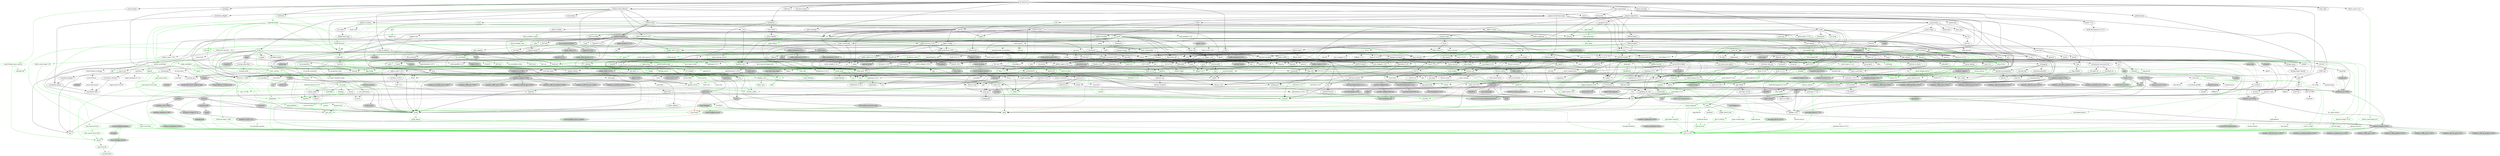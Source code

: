 digraph {
    0 [ label = "cat-gateway" shape = box]
    1 [ label = "anyhow" color = darkgreen]
    2 [ label = "base64 0.22.1" color = darkgreen]
    3 [ label = "bb8" ]
    4 [ label = "bb8-postgres" ]
    5 [ label = "bech32 0.11.0" ]
    6 [ label = "blake2b_simd" ]
    7 [ label = "build-info" ]
    8 [ label = "build-info-build" color = green3]
    9 [ label = "bytes" color = darkgreen]
    10 [ label = "c509-certificate" ]
    11 [ label = "cardano-blockchain-types" ]
    12 [ label = "cardano-chain-follower" ]
    13 [ label = "catalyst-signed-doc" ]
    14 [ label = "catalyst-types" ]
    15 [ label = "chrono" color = darkgreen]
    16 [ label = "clap" ]
    17 [ label = "const_format" ]
    18 [ label = "cpu-time" ]
    19 [ label = "crossbeam-skiplist" ]
    20 [ label = "darling" color = darkgreen]
    21 [ label = "dashmap 6.1.0" ]
    22 [ label = "derive_more 2.0.1" ]
    23 [ label = "dotenvy" ]
    24 [ label = "duration-string" ]
    25 [ label = "ed25519-dalek" ]
    26 [ label = "futures" ]
    27 [ label = "gethostname" ]
    28 [ label = "handlebars" ]
    29 [ label = "hex" ]
    30 [ label = "local-ip-address" ]
    31 [ label = "memory-stats" ]
    32 [ label = "mime" color = darkgreen]
    33 [ label = "minicbor 0.25.1" ]
    34 [ label = "minijinja" ]
    35 [ label = "moka" ]
    36 [ label = "num-bigint 0.4.6" color = darkgreen]
    37 [ label = "num-traits" color = darkgreen]
    38 [ label = "openssl" ]
    39 [ label = "orx-iterable" ]
    40 [ label = "pallas" ]
    41 [ label = "pallas-traverse 0.30.1" ]
    42 [ label = "panic-message" ]
    43 [ label = "poem" ]
    44 [ label = "poem-openapi" ]
    45 [ label = "poem-openapi-derive" color = green3]
    46 [ label = "prometheus" ]
    47 [ label = "rand 0.8.5" ]
    48 [ label = "rayon" ]
    49 [ label = "rbac-registration" ]
    50 [ label = "regex" color = darkgreen]
    51 [ label = "rust-embed" ]
    52 [ label = "scylla" ]
    53 [ label = "serde" color = darkgreen]
    54 [ label = "serde_json" color = darkgreen]
    55 [ label = "stats_alloc" ]
    56 [ label = "strum" ]
    57 [ label = "strum_macros" color = green3]
    58 [ label = "thiserror 1.0.69" color = darkgreen]
    59 [ label = "tokio" ]
    60 [ label = "tokio-postgres" ]
    61 [ label = "tracing" ]
    62 [ label = "tracing-subscriber" ]
    63 [ label = "ulid" ]
    64 [ label = "url" color = darkgreen]
    65 [ label = "uuid" ]
    66 [ label = "x509-cert" ]
    67 [ label = "async-trait" color = green3]
    68 [ label = "futures-util" ]
    69 [ label = "parking_lot" ]
    70 [ label = "arrayref" ]
    71 [ label = "arrayvec" ]
    72 [ label = "constant_time_eq" ]
    73 [ label = "bincode" color = darkgreen]
    74 [ label = "build-info-common" color = darkgreen]
    75 [ label = "build-info-proc" color = green3]
    76 [ label = "cargo_metadata" color = green3]
    77 [ label = "git2" color = green3, style = dashed]
    78 [ label = "glob" color = darkgreen]
    79 [ label = "pretty_assertions" color = green3]
    80 [ label = "rustc_version" color = green3]
    81 [ label = "zstd" color = darkgreen]
    82 [ label = "asn1-rs" ]
    83 [ label = "bimap" ]
    84 [ label = "oid" ]
    85 [ label = "oid-registry" ]
    86 [ label = "once_cell" color = darkgreen]
    87 [ label = "thiserror 2.0.12" color = darkgreen]
    88 [ label = "cbork-utils" ]
    89 [ label = "dirs" ]
    90 [ label = "ouroboros" ]
    91 [ label = "crossbeam-channel" ]
    92 [ label = "crossbeam-epoch" ]
    93 [ label = "hickory-resolver" ]
    94 [ label = "http 1.3.1" color = darkgreen]
    95 [ label = "humantime" ]
    96 [ label = "logcall" color = green3]
    97 [ label = "memx" ]
    98 [ label = "mithril-build-script" color = darkgreen]
    99 [ label = "mithril-client" ]
    100 [ label = "pallas-crypto 0.30.1" ]
    101 [ label = "pallas-hardano 0.30.1" ]
    102 [ label = "tar" ]
    103 [ label = "tracing-log" ]
    104 [ label = "ureq" ]
    105 [ label = "brotli 7.0.0" ]
    106 [ label = "coset" ]
    107 [ label = "ed25519-bip32" ]
    108 [ label = "jsonpath-rust" ]
    109 [ label = "jsonschema" ]
    110 [ label = "base64-url" ]
    111 [ label = "displaydoc" color = green3]
    112 [ label = "fluent-uri" ]
    113 [ label = "fmmap" ]
    114 [ label = "orx-concurrent-vec" ]
    115 [ label = "android-tzdata" color = darkgreen, style = "dashed,filled", fillcolor = lightgrey]
    116 [ label = "iana-time-zone" color = darkgreen, style = "dashed,filled", fillcolor = lightgrey]
    117 [ label = "js-sys" color = darkgreen, style = filled, fillcolor = lightgrey]
    118 [ label = "wasm-bindgen" color = darkgreen, style = filled, fillcolor = lightgrey]
    119 [ label = "windows-link" color = darkgreen, style = filled, fillcolor = lightgrey]
    120 [ label = "clap_builder" ]
    121 [ label = "clap_derive" color = green3, style = dashed]
    122 [ label = "const_format_proc_macros" color = green3]
    123 [ label = "libc" color = darkgreen]
    124 [ label = "winapi" style = filled, fillcolor = lightgrey]
    125 [ label = "crossbeam-utils" ]
    126 [ label = "darling_core" color = darkgreen]
    127 [ label = "darling_macro" color = green3]
    128 [ label = "cfg-if" color = darkgreen]
    129 [ label = "hashbrown 0.14.5" ]
    130 [ label = "lock_api" ]
    131 [ label = "parking_lot_core" ]
    132 [ label = "derive_more-impl 2.0.1" color = green3]
    133 [ label = "curve25519-dalek" ]
    134 [ label = "ed25519" ]
    135 [ label = "rand_core 0.6.4" color = darkgreen]
    136 [ label = "sha2" color = darkgreen]
    137 [ label = "subtle" color = darkgreen]
    138 [ label = "zeroize" ]
    139 [ label = "futures-channel" ]
    140 [ label = "futures-core" ]
    141 [ label = "futures-executor" style = dashed]
    142 [ label = "futures-io" ]
    143 [ label = "futures-sink" ]
    144 [ label = "futures-task" ]
    145 [ label = "rustix 0.38.44" style = filled, fillcolor = lightgrey]
    146 [ label = "windows-targets 0.52.6" color = darkgreen, style = filled, fillcolor = lightgrey]
    147 [ label = "derive_builder" ]
    148 [ label = "log" color = darkgreen]
    149 [ label = "num-order" ]
    150 [ label = "pest" color = darkgreen]
    151 [ label = "pest_derive" color = green3]
    152 [ label = "neli" style = filled, fillcolor = lightgrey]
    153 [ label = "windows-sys 0.59.0" color = darkgreen, style = filled, fillcolor = lightgrey]
    154 [ label = "windows-sys 0.52.0" style = filled, fillcolor = lightgrey]
    155 [ label = "half 2.6.0" ]
    156 [ label = "minicbor-derive 0.15.3" color = green3, style = dashed]
    157 [ label = "async-lock" style = dashed]
    158 [ label = "event-listener" style = dashed]
    159 [ label = "loom" style = filled, fillcolor = lightgrey]
    160 [ label = "portable-atomic" ]
    161 [ label = "smallvec" color = darkgreen]
    162 [ label = "tagptr" ]
    163 [ label = "num-integer" color = darkgreen]
    164 [ label = "autocfg" color = green3]
    165 [ label = "bitflags 2.9.0" color = darkgreen]
    166 [ label = "foreign-types" ]
    167 [ label = "openssl-macros" color = green3]
    168 [ label = "openssl-sys" ]
    169 [ label = "orx-self-or" ]
    170 [ label = "pallas-addresses 0.30.1" ]
    171 [ label = "pallas-codec 0.30.1" ]
    172 [ label = "pallas-configs" ]
    173 [ label = "pallas-network 0.30.1" ]
    174 [ label = "pallas-primitives 0.30.1" ]
    175 [ label = "pallas-txbuilder" ]
    176 [ label = "pallas-utxorpc" ]
    177 [ label = "itertools 0.13.0" ]
    178 [ label = "paste" color = green3]
    179 [ label = "async-compression" style = dashed]
    180 [ label = "cookie" style = dashed]
    181 [ label = "headers" ]
    182 [ label = "http-body-util" ]
    183 [ label = "hyper 1.6.0" ]
    184 [ label = "hyper-util" ]
    185 [ label = "mime_guess" style = dashed]
    186 [ label = "multer" style = dashed]
    187 [ label = "nix" style = filled, fillcolor = lightgrey]
    188 [ label = "opentelemetry 0.27.1" style = dashed]
    189 [ label = "opentelemetry-prometheus" style = dashed]
    190 [ label = "percent-encoding" color = darkgreen]
    191 [ label = "pin-project-lite" ]
    192 [ label = "poem-derive" color = green3]
    193 [ label = "quick-xml" ]
    194 [ label = "rfc7239" ]
    195 [ label = "serde_urlencoded" ]
    196 [ label = "serde_yaml" color = darkgreen]
    197 [ label = "sync_wrapper 1.0.2" ]
    198 [ label = "tempfile" color = darkgreen]
    199 [ label = "time" style = dashed]
    200 [ label = "tokio-stream" ]
    201 [ label = "tokio-util" ]
    202 [ label = "wildmatch" ]
    203 [ label = "derive_more 1.0.0" color = darkgreen]
    204 [ label = "indexmap 2.9.0" color = darkgreen]
    205 [ label = "proc-macro-crate" color = green3]
    206 [ label = "proc-macro2" color = darkgreen]
    207 [ label = "quote" color = darkgreen]
    208 [ label = "syn 2.0.101" color = darkgreen]
    209 [ label = "fnv" color = darkgreen]
    210 [ label = "lazy_static" ]
    211 [ label = "memchr" color = darkgreen]
    212 [ label = "protobuf" style = dashed]
    213 [ label = "rand_chacha 0.3.1" ]
    214 [ label = "either" color = darkgreen]
    215 [ label = "rayon-core" ]
    216 [ label = "der-parser" ]
    217 [ label = "aho-corasick" color = darkgreen, style = dashed]
    218 [ label = "regex-automata 0.4.9" color = darkgreen]
    219 [ label = "regex-syntax 0.8.5" color = darkgreen]
    220 [ label = "rust-embed-impl" color = green3]
    221 [ label = "rust-embed-utils" color = darkgreen]
    222 [ label = "walkdir" color = darkgreen]
    223 [ label = "arc-swap" ]
    224 [ label = "byteorder" ]
    225 [ label = "dashmap 5.5.3" ]
    226 [ label = "histogram" ]
    227 [ label = "lz4_flex" ]
    228 [ label = "rand_pcg" ]
    229 [ label = "scylla-cql" ]
    230 [ label = "scylla-macros" color = green3]
    231 [ label = "snap" ]
    232 [ label = "socket2" ]
    233 [ label = "tokio-openssl" style = dashed]
    234 [ label = "serde_derive" color = green3]
    235 [ label = "itoa" color = darkgreen]
    236 [ label = "ryu" color = darkgreen]
    237 [ label = "heck 0.5.0" color = green3]
    238 [ label = "rustversion" color = red]
    239 [ label = "thiserror-impl 1.0.69" color = green3]
    240 [ label = "backtrace" style = filled, fillcolor = lightgrey]
    241 [ label = "mio" style = dashed]
    242 [ label = "signal-hook-registry" style = "dashed,filled", fillcolor = lightgrey]
    243 [ label = "tokio-macros" color = green3, style = dashed]
    244 [ label = "fallible-iterator" ]
    245 [ label = "phf" ]
    246 [ label = "postgres-protocol" ]
    247 [ label = "postgres-types" ]
    248 [ label = "rand 0.9.1" ]
    249 [ label = "whoami" ]
    250 [ label = "tracing-attributes" color = green3, style = dashed]
    251 [ label = "tracing-core" ]
    252 [ label = "matchers" style = dashed]
    253 [ label = "nu-ansi-term" style = dashed]
    254 [ label = "sharded-slab" style = dashed]
    255 [ label = "thread_local" style = dashed]
    256 [ label = "tracing-serde" style = dashed]
    257 [ label = "web-time" style = filled, fillcolor = lightgrey]
    258 [ label = "form_urlencoded" color = darkgreen]
    259 [ label = "idna" color = darkgreen]
    260 [ label = "getrandom 0.3.2" color = darkgreen, style = dashed]
    261 [ label = "const-oid" ]
    262 [ label = "der" ]
    263 [ label = "spki" ]
    264 [ label = "tls_codec" style = dashed]
    265 [ label = "futures-macro" color = green3, style = dashed]
    266 [ label = "pin-utils" ]
    267 [ label = "slab" style = dashed]
    268 [ label = "semver" color = darkgreen]
    269 [ label = "proc-macro-error2" color = green3]
    270 [ label = "camino" color = green3]
    271 [ label = "cargo-platform" color = green3]
    272 [ label = "libgit2-sys" color = green3, style = dashed]
    273 [ label = "diff" color = green3]
    274 [ label = "yansi" color = green3]
    275 [ label = "zstd-safe" color = darkgreen]
    276 [ label = "asn1-rs-derive" color = green3]
    277 [ label = "asn1-rs-impl" color = green3]
    278 [ label = "nom" ]
    279 [ label = "rusticata-macros" ]
    280 [ label = "thiserror-impl 2.0.12" color = green3]
    281 [ label = "dirs-sys" ]
    282 [ label = "aliasable" ]
    283 [ label = "ouroboros_macro" color = green3]
    284 [ label = "static_assertions" ]
    285 [ label = "hickory-proto" ]
    286 [ label = "ipconfig" style = "dashed,filled", fillcolor = lightgrey]
    287 [ label = "lru-cache" ]
    288 [ label = "resolv-conf" style = dashed]
    289 [ label = "rustls 0.21.12" style = dashed]
    290 [ label = "tokio-rustls 0.24.1" style = dashed]
    291 [ label = "proc-macro-error" color = green3]
    292 [ label = "cpufeatures" color = darkgreen, style = filled, fillcolor = lightgrey]
    293 [ label = "async-recursion" color = green3]
    294 [ label = "flate2" style = dashed]
    295 [ label = "flume" style = dashed]
    296 [ label = "getrandom 0.2.16" color = darkgreen]
    297 [ label = "mithril-common" style = filled, fillcolor = lightgrey]
    298 [ label = "reqwest" ]
    299 [ label = "slog" ]
    300 [ label = "cryptoxide" ]
    301 [ label = "binary-layout" ]
    302 [ label = "tap" ]
    303 [ label = "filetime" ]
    304 [ label = "xattr" style = "dashed,filled", fillcolor = lightgrey]
    305 [ label = "rustls 0.23.27" style = dashed]
    306 [ label = "rustls-native-certs 0.7.3" style = dashed]
    307 [ label = "rustls-pki-types" style = dashed]
    308 [ label = "webpki-roots" style = dashed]
    309 [ label = "alloc-no-stdlib" ]
    310 [ label = "alloc-stdlib" style = dashed]
    311 [ label = "brotli-decompressor 4.0.3" ]
    312 [ label = "ciborium" ]
    313 [ label = "ciborium-io" ]
    314 [ label = "ahash" ]
    315 [ label = "bytecount" ]
    316 [ label = "email_address" ]
    317 [ label = "fancy-regex" ]
    318 [ label = "fraction" ]
    319 [ label = "num-cmp" ]
    320 [ label = "referencing" ]
    321 [ label = "uuid-simd" ]
    322 [ label = "borrow-or-share" ]
    323 [ label = "ref-cast" ]
    324 [ label = "enum_dispatch" color = green3]
    325 [ label = "fs4" style = dashed]
    326 [ label = "memmap2" ]
    327 [ label = "parse-display" ]
    328 [ label = "orx-concurrent-option" ]
    329 [ label = "orx-fixed-vec" ]
    330 [ label = "orx-pinned-concurrent-col" ]
    331 [ label = "orx-pinned-vec" ]
    332 [ label = "orx-pseudo-default" ]
    333 [ label = "orx-split-vec" ]
    334 [ label = "android_system_properties" color = darkgreen, style = "dashed,filled", fillcolor = lightgrey]
    335 [ label = "core-foundation-sys" color = darkgreen, style = "dashed,filled", fillcolor = lightgrey]
    336 [ label = "iana-time-zone-haiku" color = darkgreen, style = "dashed,filled", fillcolor = lightgrey]
    337 [ label = "windows-core 0.61.0" color = darkgreen, style = "dashed,filled", fillcolor = lightgrey]
    338 [ label = "wasm-bindgen-macro" color = green3, style = filled, fillcolor = lightgrey]
    339 [ label = "anstream" style = dashed]
    340 [ label = "anstyle" ]
    341 [ label = "clap_lex" ]
    342 [ label = "strsim" color = darkgreen, style = dashed]
    343 [ label = "unicode-xid" color = green3]
    344 [ label = "winapi-i686-pc-windows-gnu" style = filled, fillcolor = lightgrey]
    345 [ label = "winapi-x86_64-pc-windows-gnu" style = filled, fillcolor = lightgrey]
    346 [ label = "ident_case" color = darkgreen]
    347 [ label = "allocator-api2" style = dashed]
    348 [ label = "scopeguard" ]
    349 [ label = "redox_syscall" style = filled, fillcolor = lightgrey]
    350 [ label = "curve25519-dalek-derive" color = green3, style = filled, fillcolor = lightgrey]
    351 [ label = "digest 0.10.7" color = darkgreen]
    352 [ label = "fiat-crypto" style = filled, fillcolor = lightgrey]
    353 [ label = "pkcs8" style = dashed]
    354 [ label = "signature" ]
    355 [ label = "zeroize_derive" color = green3, style = dashed]
    356 [ label = "errno" color = darkgreen, style = filled, fillcolor = lightgrey]
    357 [ label = "linux-raw-sys 0.4.15" style = filled, fillcolor = lightgrey]
    358 [ label = "windows_aarch64_gnullvm 0.52.6" color = darkgreen, style = filled, fillcolor = lightgrey]
    359 [ label = "windows_aarch64_msvc 0.52.6" color = darkgreen, style = filled, fillcolor = lightgrey]
    360 [ label = "windows_i686_gnu 0.52.6" color = darkgreen, style = filled, fillcolor = lightgrey]
    361 [ label = "windows_i686_gnullvm 0.52.6" color = darkgreen, style = filled, fillcolor = lightgrey]
    362 [ label = "windows_i686_msvc 0.52.6" color = darkgreen, style = filled, fillcolor = lightgrey]
    363 [ label = "windows_x86_64_gnu 0.52.6" color = darkgreen, style = filled, fillcolor = lightgrey]
    364 [ label = "windows_x86_64_gnullvm 0.52.6" color = darkgreen, style = filled, fillcolor = lightgrey]
    365 [ label = "windows_x86_64_msvc 0.52.6" color = darkgreen, style = filled, fillcolor = lightgrey]
    366 [ label = "derive_builder_macro" color = green3]
    367 [ label = "num-modular" ]
    368 [ label = "ucd-trie" color = darkgreen]
    369 [ label = "pest_generator" color = green3]
    370 [ label = "neli-proc-macros" color = green3, style = filled, fillcolor = lightgrey]
    371 [ label = "crunchy" style = filled, fillcolor = lightgrey]
    372 [ label = "event-listener-strategy" style = dashed]
    373 [ label = "concurrent-queue" style = dashed]
    374 [ label = "parking" style = "dashed,filled", fillcolor = lightgrey]
    375 [ label = "generator" style = filled, fillcolor = lightgrey]
    376 [ label = "scoped-tls" style = filled, fillcolor = lightgrey]
    377 [ label = "foreign-types-shared" ]
    378 [ label = "cc" color = green3]
    379 [ label = "openssl-src" color = green3, style = dashed]
    380 [ label = "pkg-config" color = green3]
    381 [ label = "vcpkg" color = green3]
    382 [ label = "base58" ]
    383 [ label = "bech32 0.9.1" ]
    384 [ label = "crc" ]
    385 [ label = "minicbor 0.20.0" ]
    386 [ label = "num-rational" ]
    387 [ label = "serde_with 3.12.0" ]
    388 [ label = "criterion" ]
    389 [ label = "pallas-wallet" ]
    390 [ label = "pallas-applying" ]
    391 [ label = "prost-types 0.13.5" ]
    392 [ label = "utxorpc-spec" ]
    393 [ label = "brotli 8.0.1" style = dashed]
    394 [ label = "aes-gcm" style = dashed]
    395 [ label = "hkdf" style = dashed]
    396 [ label = "hmac" ]
    397 [ label = "version_check" color = green3]
    398 [ label = "base64 0.21.7" ]
    399 [ label = "headers-core" ]
    400 [ label = "httpdate" ]
    401 [ label = "sha1" ]
    402 [ label = "http-body 1.0.1" ]
    403 [ label = "h2 0.4.10" style = dashed]
    404 [ label = "httparse" style = dashed]
    405 [ label = "want" style = dashed]
    406 [ label = "tower-service" ]
    407 [ label = "unicase" color = darkgreen, style = dashed]
    408 [ label = "encoding_rs" style = dashed]
    409 [ label = "spin" style = dashed]
    410 [ label = "cfg_aliases" color = green3, style = filled, fillcolor = lightgrey]
    411 [ label = "opentelemetry 0.24.0" style = dashed]
    412 [ label = "opentelemetry_sdk" style = dashed]
    413 [ label = "uncased" ]
    414 [ label = "unsafe-libyaml" color = darkgreen]
    415 [ label = "fastrand" color = darkgreen]
    416 [ label = "rustix 1.0.7" color = darkgreen, style = filled, fillcolor = lightgrey]
    417 [ label = "deranged" style = dashed]
    418 [ label = "num-conv" color = darkgreen, style = dashed]
    419 [ label = "powerfmt" style = dashed]
    420 [ label = "time-core" color = darkgreen, style = dashed]
    421 [ label = "time-macros" color = green3, style = dashed]
    422 [ label = "derive_more-impl 1.0.0" color = green3]
    423 [ label = "equivalent" color = darkgreen]
    424 [ label = "hashbrown 0.15.3" color = darkgreen]
    425 [ label = "toml_edit" color = green3]
    426 [ label = "unicode-ident" color = darkgreen]
    427 [ label = "ppv-lite86" ]
    428 [ label = "crossbeam-deque" ]
    429 [ label = "same-file" color = darkgreen]
    430 [ label = "winapi-util" color = darkgreen, style = filled, fillcolor = lightgrey]
    431 [ label = "twox-hash" style = dashed]
    432 [ label = "bigdecimal" style = dashed]
    433 [ label = "num-bigint 0.3.3" style = dashed]
    434 [ label = "secrecy" style = dashed]
    435 [ label = "stable_deref_trait" color = darkgreen]
    436 [ label = "yoke" color = darkgreen]
    437 [ label = "addr2line" style = filled, fillcolor = lightgrey]
    438 [ label = "miniz_oxide" ]
    439 [ label = "object" style = filled, fillcolor = lightgrey]
    440 [ label = "rustc-demangle" style = filled, fillcolor = lightgrey]
    441 [ label = "wasi 0.11.0+wasi-snapshot-preview1" color = darkgreen, style = filled, fillcolor = lightgrey]
    442 [ label = "phf_shared" ]
    443 [ label = "md-5" ]
    444 [ label = "stringprep" ]
    445 [ label = "rand_chacha 0.9.0" style = dashed]
    446 [ label = "rand_core 0.9.3" ]
    447 [ label = "wasite" style = filled, fillcolor = lightgrey]
    448 [ label = "web-sys" style = filled, fillcolor = lightgrey]
    449 [ label = "valuable" style = "dashed,filled", fillcolor = lightgrey]
    450 [ label = "regex-automata 0.1.10" style = dashed]
    451 [ label = "overload" style = dashed]
    452 [ label = "idna_adapter" color = darkgreen]
    453 [ label = "utf8_iter" color = darkgreen]
    454 [ label = "r-efi" color = darkgreen, style = "dashed,filled", fillcolor = lightgrey]
    455 [ label = "wasi 0.14.2+wasi-0.2.4" color = darkgreen, style = "dashed,filled", fillcolor = lightgrey]
    456 [ label = "der_derive" color = green3, style = dashed]
    457 [ label = "flagset" style = dashed]
    458 [ label = "pem-rfc7468" style = dashed]
    459 [ label = "base64ct" style = dashed]
    460 [ label = "tls_codec_derive" color = green3, style = dashed]
    461 [ label = "proc-macro-error-attr2" color = green3]
    462 [ label = "libz-sys" color = green3, style = dashed]
    463 [ label = "zstd-sys" color = darkgreen]
    464 [ label = "synstructure" color = green3]
    465 [ label = "minimal-lexical" ]
    466 [ label = "option-ext" ]
    467 [ label = "redox_users" style = filled, fillcolor = lightgrey]
    468 [ label = "windows-sys 0.48.0" style = filled, fillcolor = lightgrey]
    469 [ label = "heck 0.4.1" color = green3]
    470 [ label = "proc-macro2-diagnostics" color = green3]
    471 [ label = "data-encoding" ]
    472 [ label = "enum-as-inner" color = green3]
    473 [ label = "ipnet" ]
    474 [ label = "rustls-pemfile 1.0.4" style = dashed]
    475 [ label = "tinyvec" ]
    476 [ label = "widestring" style = "dashed,filled", fillcolor = lightgrey]
    477 [ label = "winreg" style = "dashed,filled", fillcolor = lightgrey]
    478 [ label = "linked-hash-map" ]
    479 [ label = "ring" style = dashed]
    480 [ label = "rustls-webpki 0.101.7" style = dashed]
    481 [ label = "sct" style = dashed]
    482 [ label = "proc-macro-error-attr" color = green3]
    483 [ label = "syn 1.0.109" color = green3]
    484 [ label = "crc32fast" style = dashed]
    485 [ label = "nanorand" style = dashed]
    486 [ label = "blake2 0.10.6" style = filled, fillcolor = lightgrey]
    487 [ label = "ckb-merkle-mountain-range" style = filled, fillcolor = lightgrey]
    488 [ label = "fixed" style = filled, fillcolor = lightgrey]
    489 [ label = "kes-summed-ed25519" style = filled, fillcolor = lightgrey]
    490 [ label = "mithril-stm" style = filled, fillcolor = lightgrey]
    491 [ label = "pallas-addresses 0.31.0" style = "dashed,filled", fillcolor = lightgrey]
    492 [ label = "pallas-codec 0.31.0" style = "dashed,filled", fillcolor = lightgrey]
    493 [ label = "pallas-hardano 0.31.0" style = "dashed,filled", fillcolor = lightgrey]
    494 [ label = "pallas-network 0.31.0" style = "dashed,filled", fillcolor = lightgrey]
    495 [ label = "pallas-primitives 0.31.0" style = "dashed,filled", fillcolor = lightgrey]
    496 [ label = "pallas-traverse 0.31.0" style = "dashed,filled", fillcolor = lightgrey]
    497 [ label = "serde_bytes" style = filled, fillcolor = lightgrey]
    498 [ label = "typetag" style = filled, fillcolor = lightgrey]
    499 [ label = "hyper-rustls" style = "dashed,filled", fillcolor = lightgrey]
    500 [ label = "quinn" style = "dashed,filled", fillcolor = lightgrey]
    501 [ label = "rustls-native-certs 0.8.1" style = "dashed,filled", fillcolor = lightgrey]
    502 [ label = "rustls-pemfile 2.2.0" style = dashed]
    503 [ label = "system-configuration" style = "dashed,filled", fillcolor = lightgrey]
    504 [ label = "tokio-rustls 0.26.2" style = "dashed,filled", fillcolor = lightgrey]
    505 [ label = "tower 0.5.2" style = filled, fillcolor = lightgrey]
    506 [ label = "wasm-bindgen-futures" style = filled, fillcolor = lightgrey]
    507 [ label = "wasm-streams" style = "dashed,filled", fillcolor = lightgrey]
    508 [ label = "windows-registry" style = filled, fillcolor = lightgrey]
    509 [ label = "doc-comment" ]
    510 [ label = "libredox" style = filled, fillcolor = lightgrey]
    511 [ label = "rustls-webpki 0.103.2" style = dashed]
    512 [ label = "openssl-probe" style = "dashed,filled", fillcolor = lightgrey]
    513 [ label = "schannel" style = "dashed,filled", fillcolor = lightgrey]
    514 [ label = "security-framework 2.11.1" style = "dashed,filled", fillcolor = lightgrey]
    515 [ label = "ciborium-ll" ]
    516 [ label = "zerocopy 0.7.35" ]
    517 [ label = "bit-set" ]
    518 [ label = "num" ]
    519 [ label = "outref" ]
    520 [ label = "vsimd" ]
    521 [ label = "ref-cast-impl" color = green3]
    522 [ label = "parse-display-derive" color = green3]
    523 [ label = "windows-implement 0.60.0" color = green3, style = "dashed,filled", fillcolor = lightgrey]
    524 [ label = "windows-interface 0.59.1" color = green3, style = "dashed,filled", fillcolor = lightgrey]
    525 [ label = "windows-result 0.3.2" color = darkgreen, style = filled, fillcolor = lightgrey]
    526 [ label = "windows-strings 0.4.0" color = darkgreen, style = "dashed,filled", fillcolor = lightgrey]
    527 [ label = "wasm-bindgen-macro-support" color = green3, style = filled, fillcolor = lightgrey]
    528 [ label = "anstyle-parse" style = dashed]
    529 [ label = "anstyle-query" style = dashed]
    530 [ label = "anstyle-wincon" style = "dashed,filled", fillcolor = lightgrey]
    531 [ label = "colorchoice" style = dashed]
    532 [ label = "is_terminal_polyfill" style = dashed]
    533 [ label = "utf8parse" style = dashed]
    534 [ label = "block-buffer" color = darkgreen, style = dashed]
    535 [ label = "crypto-common" color = darkgreen]
    536 [ label = "derive_builder_core" color = green3]
    537 [ label = "pest_meta" color = green3]
    538 [ label = "windows" style = filled, fillcolor = lightgrey]
    539 [ label = "jobserver" color = green3, style = dashed]
    540 [ label = "shlex" color = green3]
    541 [ label = "crc-catalog" ]
    542 [ label = "half 1.8.3" style = dashed]
    543 [ label = "minicbor-derive 0.13.0" color = green3, style = dashed]
    544 [ label = "indexmap 1.9.3" style = dashed]
    545 [ label = "serde_with_macros 3.12.0" color = green3, style = dashed]
    546 [ label = "anes" ]
    547 [ label = "cast" ]
    548 [ label = "criterion-plot" ]
    549 [ label = "is-terminal" ]
    550 [ label = "itertools 0.10.5" ]
    551 [ label = "oorandom" ]
    552 [ label = "plotters" style = dashed]
    553 [ label = "tinytemplate" ]
    554 [ label = "bip39" ]
    555 [ label = "prost 0.13.5" ]
    556 [ label = "pbjson" ]
    557 [ label = "pbjson-types" ]
    558 [ label = "prost 0.12.6" color = darkgreen]
    559 [ label = "tonic" ]
    560 [ label = "brotli-decompressor 5.0.0" style = dashed]
    561 [ label = "aead" style = dashed]
    562 [ label = "aes" style = dashed]
    563 [ label = "cipher" style = dashed]
    564 [ label = "ctr" style = dashed]
    565 [ label = "ghash" style = dashed]
    566 [ label = "atomic-waker" style = dashed]
    567 [ label = "try-lock" style = dashed]
    568 [ label = "linux-raw-sys 0.9.4" color = darkgreen, style = filled, fillcolor = lightgrey]
    569 [ label = "toml_datetime" color = green3]
    570 [ label = "winnow" color = green3, style = dashed]
    571 [ label = "zerocopy 0.8.25" ]
    572 [ label = "libm" style = dashed]
    573 [ label = "yoke-derive" color = green3, style = dashed]
    574 [ label = "zerofrom" color = darkgreen]
    575 [ label = "gimli" style = filled, fillcolor = lightgrey]
    576 [ label = "adler2" ]
    577 [ label = "siphasher" ]
    578 [ label = "unicode-bidi" ]
    579 [ label = "unicode-normalization" ]
    580 [ label = "unicode-properties" ]
    581 [ label = "regex-syntax 0.6.29" style = dashed]
    582 [ label = "icu_normalizer" color = darkgreen]
    583 [ label = "icu_properties" color = darkgreen]
    584 [ label = "wit-bindgen-rt" color = darkgreen, style = "dashed,filled", fillcolor = lightgrey]
    585 [ label = "windows-targets 0.48.5" style = filled, fillcolor = lightgrey]
    586 [ label = "tinyvec_macros" style = dashed]
    587 [ label = "untrusted" style = dashed]
    588 [ label = "az" style = filled, fillcolor = lightgrey]
    589 [ label = "bytemuck" style = filled, fillcolor = lightgrey]
    590 [ label = "typenum" color = darkgreen]
    591 [ label = "blake2 0.9.2" style = filled, fillcolor = lightgrey]
    592 [ label = "rand_core 0.5.1" style = filled, fillcolor = lightgrey]
    593 [ label = "serde_with 2.3.3" style = "dashed,filled", fillcolor = lightgrey]
    594 [ label = "blst" style = filled, fillcolor = lightgrey]
    595 [ label = "pallas-crypto 0.31.0" style = "dashed,filled", fillcolor = lightgrey]
    596 [ label = "erased-serde" style = filled, fillcolor = lightgrey]
    597 [ label = "inventory" style = filled, fillcolor = lightgrey]
    598 [ label = "typetag-impl" color = green3, style = filled, fillcolor = lightgrey]
    599 [ label = "quinn-proto" style = "dashed,filled", fillcolor = lightgrey]
    600 [ label = "quinn-udp" style = "dashed,filled", fillcolor = lightgrey]
    601 [ label = "rustc-hash" style = "dashed,filled", fillcolor = lightgrey]
    602 [ label = "security-framework 3.2.0" style = "dashed,filled", fillcolor = lightgrey]
    603 [ label = "core-foundation 0.9.4" style = "dashed,filled", fillcolor = lightgrey]
    604 [ label = "system-configuration-sys" style = "dashed,filled", fillcolor = lightgrey]
    605 [ label = "tower-layer" ]
    606 [ label = "windows-strings 0.3.1" style = filled, fillcolor = lightgrey]
    607 [ label = "windows-targets 0.53.0" style = filled, fillcolor = lightgrey]
    608 [ label = "security-framework-sys" style = "dashed,filled", fillcolor = lightgrey]
    609 [ label = "zerocopy-derive 0.7.35" color = green3, style = filled, fillcolor = lightgrey]
    610 [ label = "bit-vec" ]
    611 [ label = "num-complex" ]
    612 [ label = "num-iter" ]
    613 [ label = "structmeta" color = green3]
    614 [ label = "wasm-bindgen-backend" color = green3, style = filled, fillcolor = lightgrey]
    615 [ label = "wasm-bindgen-shared" color = green3, style = filled, fillcolor = lightgrey]
    616 [ label = "generic-array" color = darkgreen]
    617 [ label = "windows-core 0.58.0" style = filled, fillcolor = lightgrey]
    618 [ label = "hashbrown 0.12.3" style = dashed]
    619 [ label = "hermit-abi 0.5.0" style = filled, fillcolor = lightgrey]
    620 [ label = "plotters-backend" style = dashed]
    621 [ label = "plotters-svg" style = dashed]
    622 [ label = "bitcoin_hashes" ]
    623 [ label = "prost-derive 0.13.5" color = green3, style = dashed]
    624 [ label = "pbjson-build" color = green3]
    625 [ label = "prost-build" color = green3]
    626 [ label = "prost-derive 0.12.6" color = green3, style = dashed]
    627 [ label = "async-stream" style = dashed]
    628 [ label = "axum" style = dashed]
    629 [ label = "h2 0.3.26" style = dashed]
    630 [ label = "http 0.2.12" ]
    631 [ label = "http-body 0.4.6" ]
    632 [ label = "hyper 0.14.32" style = dashed]
    633 [ label = "hyper-timeout" style = dashed]
    634 [ label = "pin-project" ]
    635 [ label = "tower 0.4.13" style = dashed]
    636 [ label = "inout" style = dashed]
    637 [ label = "opaque-debug" ]
    638 [ label = "polyval" style = dashed]
    639 [ label = "zerocopy-derive 0.8.25" color = green3, style = filled, fillcolor = lightgrey]
    640 [ label = "zerofrom-derive" color = green3, style = dashed]
    641 [ label = "icu_collections" color = darkgreen]
    642 [ label = "icu_normalizer_data" color = darkgreen, style = dashed]
    643 [ label = "icu_provider" color = darkgreen]
    644 [ label = "utf16_iter" color = darkgreen]
    645 [ label = "write16" color = darkgreen]
    646 [ label = "zerovec" color = darkgreen]
    647 [ label = "icu_locid_transform" color = darkgreen, style = dashed]
    648 [ label = "icu_properties_data" color = darkgreen, style = dashed]
    649 [ label = "tinystr" color = darkgreen]
    650 [ label = "windows_aarch64_gnullvm 0.48.5" style = filled, fillcolor = lightgrey]
    651 [ label = "windows_aarch64_msvc 0.48.5" style = filled, fillcolor = lightgrey]
    652 [ label = "windows_i686_gnu 0.48.5" style = filled, fillcolor = lightgrey]
    653 [ label = "windows_i686_msvc 0.48.5" style = filled, fillcolor = lightgrey]
    654 [ label = "windows_x86_64_gnu 0.48.5" style = filled, fillcolor = lightgrey]
    655 [ label = "windows_x86_64_gnullvm 0.48.5" style = filled, fillcolor = lightgrey]
    656 [ label = "windows_x86_64_msvc 0.48.5" style = filled, fillcolor = lightgrey]
    657 [ label = "crypto-mac" style = filled, fillcolor = lightgrey]
    658 [ label = "digest 0.9.0" style = filled, fillcolor = lightgrey]
    659 [ label = "base64 0.13.1" style = "dashed,filled", fillcolor = lightgrey]
    660 [ label = "serde_with_macros 2.3.3" color = green3, style = "dashed,filled", fillcolor = lightgrey]
    661 [ label = "threadpool" style = filled, fillcolor = lightgrey]
    662 [ label = "typeid" style = filled, fillcolor = lightgrey]
    663 [ label = "core-foundation 0.10.0" style = "dashed,filled", fillcolor = lightgrey]
    664 [ label = "windows_aarch64_gnullvm 0.53.0" style = filled, fillcolor = lightgrey]
    665 [ label = "windows_aarch64_msvc 0.53.0" style = filled, fillcolor = lightgrey]
    666 [ label = "windows_i686_gnu 0.53.0" style = filled, fillcolor = lightgrey]
    667 [ label = "windows_i686_gnullvm 0.53.0" style = filled, fillcolor = lightgrey]
    668 [ label = "windows_i686_msvc 0.53.0" style = filled, fillcolor = lightgrey]
    669 [ label = "windows_x86_64_gnu 0.53.0" style = filled, fillcolor = lightgrey]
    670 [ label = "windows_x86_64_gnullvm 0.53.0" style = filled, fillcolor = lightgrey]
    671 [ label = "windows_x86_64_msvc 0.53.0" style = filled, fillcolor = lightgrey]
    672 [ label = "structmeta-derive" color = green3]
    673 [ label = "bumpalo" color = green3, style = filled, fillcolor = lightgrey]
    674 [ label = "windows-implement 0.58.0" color = green3, style = filled, fillcolor = lightgrey]
    675 [ label = "windows-interface 0.58.0" color = green3, style = filled, fillcolor = lightgrey]
    676 [ label = "windows-result 0.2.0" style = filled, fillcolor = lightgrey]
    677 [ label = "windows-strings 0.1.0" style = filled, fillcolor = lightgrey]
    678 [ label = "bitcoin-internals" ]
    679 [ label = "hex-conservative" ]
    680 [ label = "itertools 0.14.0" color = green3, style = dashed]
    681 [ label = "itertools 0.11.0" color = green3]
    682 [ label = "prost-types 0.12.6" color = green3]
    683 [ label = "itertools 0.12.1" color = green3]
    684 [ label = "multimap" color = green3]
    685 [ label = "petgraph" color = green3]
    686 [ label = "prettyplease" color = green3, style = dashed]
    687 [ label = "async-stream-impl" color = green3, style = dashed]
    688 [ label = "axum-core" style = dashed]
    689 [ label = "bitflags 1.3.2" style = dashed]
    690 [ label = "matchit" style = dashed]
    691 [ label = "sync_wrapper 0.1.2" style = dashed]
    692 [ label = "tokio-io-timeout" style = dashed]
    693 [ label = "pin-project-internal" color = green3]
    694 [ label = "universal-hash" style = dashed]
    695 [ label = "icu_locid" color = darkgreen]
    696 [ label = "icu_provider_macros" color = green3, style = dashed]
    697 [ label = "writeable" color = darkgreen]
    698 [ label = "zerovec-derive" color = green3, style = dashed]
    699 [ label = "icu_locid_transform_data" color = darkgreen, style = dashed]
    700 [ label = "num_cpus" style = filled, fillcolor = lightgrey]
    701 [ label = "fixedbitset" color = green3]
    702 [ label = "litemap" color = darkgreen]
    703 [ label = "hermit-abi 0.3.9" style = filled, fillcolor = lightgrey]
    0 -> 4 [ ]
    0 -> 7 [ ]
    0 -> 8 [ color = green3]
    0 -> 12 [ ]
    0 -> 13 [ ]
    0 -> 17 [ ]
    0 -> 22 [ ]
    0 -> 23 [ ]
    0 -> 24 [ ]
    0 -> 27 [ ]
    0 -> 28 [ ]
    0 -> 30 [ ]
    0 -> 31 [ ]
    0 -> 34 [ ]
    0 -> 42 [ ]
    0 -> 44 [ ]
    0 -> 49 [ ]
    0 -> 52 [ ]
    0 -> 55 [ ]
    0 -> 63 [ ]
    3 -> 67 [ color = green3]
    3 -> 68 [ ]
    3 -> 59 [ ]
    4 -> 3 [ ]
    4 -> 60 [ ]
    6 -> 70 [ ]
    6 -> 71 [ ]
    6 -> 72 [ ]
    7 -> 75 [ color = green3]
    8 -> 1 [ color = green3]
    8 -> 2 [ color = green3]
    8 -> 73 [ color = green3]
    8 -> 74 [ color = green3]
    8 -> 76 [ color = green3]
    8 -> 77 [ color = green3, style = dotted]
    8 -> 78 [ color = green3]
    8 -> 79 [ color = green3]
    8 -> 80 [ color = green3]
    8 -> 81 [ color = green3]
    10 -> 1 [ ]
    10 -> 83 [ ]
    10 -> 25 [ ]
    10 -> 29 [ ]
    10 -> 33 [ ]
    10 -> 84 [ ]
    10 -> 85 [ ]
    10 -> 50 [ ]
    10 -> 56 [ ]
    10 -> 87 [ ]
    11 -> 14 [ ]
    11 -> 88 [ ]
    11 -> 21 [ ]
    11 -> 89 [ ]
    11 -> 90 [ ]
    11 -> 40 [ ]
    11 -> 56 [ ]
    12 -> 11 [ ]
    12 -> 18 [ ]
    12 -> 19 [ ]
    12 -> 93 [ ]
    12 -> 95 [ ]
    12 -> 96 [ color = green3]
    12 -> 97 [ ]
    12 -> 99 [ ]
    12 -> 35 [ ]
    12 -> 101 [ ]
    12 -> 104 [ ]
    13 -> 1 [ ]
    13 -> 105 [ ]
    13 -> 14 [ ]
    13 -> 16 [ ]
    13 -> 106 [ ]
    13 -> 107 [ ]
    13 -> 26 [ ]
    13 -> 108 [ ]
    13 -> 109 [ ]
    13 -> 56 [ ]
    14 -> 110 [ ]
    14 -> 6 [ ]
    14 -> 15 [ ]
    14 -> 111 [ color = green3]
    14 -> 25 [ ]
    14 -> 112 [ ]
    14 -> 113 [ ]
    14 -> 33 [ ]
    14 -> 114 [ ]
    14 -> 100 [ ]
    14 -> 87 [ ]
    14 -> 61 [ ]
    14 -> 65 [ ]
    15 -> 115 [ color = darkgreen, arrowType = empty, fillcolor = lightgrey, style = dotted]
    15 -> 116 [ color = darkgreen, arrowType = empty, fillcolor = lightgrey, style = dotted]
    15 -> 37 [ color = darkgreen]
    15 -> 53 [ color = darkgreen, style = dotted]
    16 -> 120 [ ]
    16 -> 121 [ color = green3, style = dotted]
    17 -> 122 [ color = green3]
    18 -> 123 [ arrowType = empty, fillcolor = lightgrey]
    18 -> 124 [ arrowType = empty, fillcolor = lightgrey]
    19 -> 92 [ ]
    20 -> 127 [ color = green3]
    21 -> 129 [ ]
    21 -> 130 [ ]
    21 -> 131 [ ]
    21 -> 48 [ style = dotted]
    22 -> 132 [ color = green3]
    25 -> 133 [ ]
    25 -> 134 [ ]
    25 -> 136 [ ]
    26 -> 141 [ style = dotted]
    27 -> 145 [ arrowType = empty, fillcolor = lightgrey]
    28 -> 147 [ ]
    28 -> 149 [ ]
    28 -> 151 [ color = green3]
    28 -> 54 [ ]
    30 -> 152 [ arrowType = empty, fillcolor = lightgrey]
    30 -> 58 [ ]
    30 -> 153 [ arrowType = empty, fillcolor = lightgrey]
    31 -> 123 [ arrowType = empty, fillcolor = lightgrey]
    31 -> 154 [ arrowType = empty, fillcolor = lightgrey]
    33 -> 155 [ style = dotted]
    33 -> 156 [ color = green3, style = dotted]
    34 -> 53 [ ]
    35 -> 157 [ style = dotted]
    35 -> 91 [ ]
    35 -> 92 [ ]
    35 -> 68 [ style = dotted]
    35 -> 159 [ arrowType = empty, fillcolor = lightgrey]
    35 -> 69 [ ]
    35 -> 160 [ ]
    35 -> 80 [ color = green3, arrowType = empty, fillcolor = lightgrey]
    35 -> 162 [ ]
    35 -> 58 [ ]
    35 -> 65 [ ]
    36 -> 163 [ color = darkgreen]
    37 -> 164 [ color = green3]
    38 -> 166 [ ]
    38 -> 167 [ color = green3]
    38 -> 168 [ ]
    39 -> 169 [ ]
    40 -> 172 [ ]
    40 -> 173 [ ]
    40 -> 175 [ ]
    40 -> 176 [ ]
    41 -> 177 [ ]
    41 -> 170 [ ]
    41 -> 174 [ ]
    41 -> 178 [ color = green3]
    43 -> 179 [ style = dotted]
    43 -> 15 [ style = dotted]
    43 -> 180 [ style = dotted]
    43 -> 181 [ ]
    43 -> 29 [ style = dotted]
    43 -> 182 [ ]
    43 -> 184 [ ]
    43 -> 185 [ style = dotted]
    43 -> 186 [ style = dotted]
    43 -> 187 [ arrowType = empty, fillcolor = lightgrey]
    43 -> 188 [ style = dotted]
    43 -> 189 [ style = dotted]
    43 -> 192 [ color = green3]
    43 -> 193 [ style = dotted]
    43 -> 50 [ ]
    43 -> 194 [ ]
    43 -> 51 [ style = dotted]
    43 -> 54 [ ]
    43 -> 195 [ ]
    43 -> 196 [ style = dotted]
    43 -> 197 [ ]
    43 -> 198 [ style = dotted]
    43 -> 87 [ ]
    43 -> 200 [ style = dotted]
    43 -> 202 [ ]
    44 -> 203 [ ]
    44 -> 43 [ ]
    44 -> 45 [ color = green3]
    44 -> 64 [ style = dotted]
    44 -> 65 [ style = dotted]
    45 -> 20 [ color = green3]
    45 -> 94 [ color = green3]
    45 -> 32 [ color = green3]
    45 -> 205 [ color = green3]
    45 -> 50 [ color = green3]
    45 -> 58 [ color = green3]
    46 -> 209 [ ]
    46 -> 210 [ ]
    46 -> 211 [ ]
    46 -> 69 [ ]
    46 -> 212 [ style = dotted]
    46 -> 58 [ ]
    47 -> 213 [ style = dotted]
    48 -> 214 [ ]
    48 -> 215 [ ]
    49 -> 105 [ ]
    49 -> 10 [ ]
    49 -> 11 [ ]
    49 -> 216 [ ]
    49 -> 66 [ ]
    49 -> 81 [ ]
    50 -> 218 [ color = darkgreen]
    51 -> 220 [ color = green3]
    52 -> 223 [ ]
    52 -> 2 [ style = dotted]
    52 -> 225 [ ]
    52 -> 26 [ ]
    52 -> 226 [ ]
    52 -> 177 [ ]
    52 -> 210 [ ]
    52 -> 47 [ ]
    52 -> 228 [ ]
    52 -> 229 [ ]
    52 -> 196 [ style = dotted]
    52 -> 233 [ style = dotted]
    52 -> 61 [ ]
    52 -> 64 [ style = dotted]
    53 -> 234 [ color = green3, style = dotted]
    53 -> 234 [ color = green3, arrowType = empty, fillcolor = lightgrey]
    54 -> 235 [ color = darkgreen]
    54 -> 211 [ color = darkgreen]
    54 -> 236 [ color = darkgreen]
    54 -> 53 [ color = darkgreen]
    56 -> 57 [ color = green3, style = dotted]
    57 -> 237 [ color = green3]
    57 -> 238 [ color = green3]
    57 -> 208 [ color = green3]
    58 -> 239 [ color = green3]
    59 -> 240 [ arrowType = empty, fillcolor = lightgrey]
    59 -> 9 [ style = dotted]
    59 -> 241 [ style = dotted]
    59 -> 69 [ style = dotted]
    59 -> 191 [ ]
    59 -> 242 [ arrowType = empty, fillcolor = lightgrey, style = dotted]
    59 -> 232 [ arrowType = empty, fillcolor = lightgrey, style = dotted]
    59 -> 243 [ color = green3, style = dotted]
    60 -> 67 [ color = green3]
    60 -> 68 [ ]
    60 -> 190 [ ]
    60 -> 245 [ ]
    60 -> 247 [ ]
    60 -> 201 [ ]
    60 -> 249 [ ]
    61 -> 148 [ style = dotted]
    61 -> 191 [ ]
    61 -> 250 [ color = green3, style = dotted]
    61 -> 251 [ ]
    62 -> 252 [ style = dotted]
    62 -> 253 [ style = dotted]
    62 -> 50 [ style = dotted]
    62 -> 54 [ style = dotted]
    62 -> 254 [ style = dotted]
    62 -> 161 [ style = dotted]
    62 -> 255 [ style = dotted]
    62 -> 199 [ style = dotted]
    62 -> 61 [ style = dotted]
    62 -> 103 [ style = dotted]
    62 -> 256 [ style = dotted]
    63 -> 248 [ style = dotted]
    63 -> 65 [ style = dotted]
    63 -> 257 [ arrowType = empty, fillcolor = lightgrey]
    64 -> 258 [ color = darkgreen]
    64 -> 259 [ color = darkgreen]
    65 -> 260 [ arrowType = empty, fillcolor = lightgrey, style = dotted]
    65 -> 53 [ style = dotted]
    66 -> 263 [ ]
    66 -> 264 [ style = dotted]
    67 -> 208 [ color = green3]
    68 -> 139 [ style = dotted]
    68 -> 142 [ style = dotted]
    68 -> 265 [ color = green3, style = dotted]
    68 -> 144 [ ]
    68 -> 211 [ style = dotted]
    68 -> 191 [ ]
    68 -> 266 [ ]
    68 -> 267 [ style = dotted]
    69 -> 130 [ ]
    69 -> 131 [ ]
    73 -> 53 [ color = darkgreen]
    74 -> 15 [ color = darkgreen]
    74 -> 203 [ color = darkgreen]
    74 -> 268 [ color = darkgreen]
    75 -> 1 [ color = green3]
    75 -> 2 [ color = green3]
    75 -> 73 [ color = green3]
    75 -> 74 [ color = green3]
    75 -> 36 [ color = green3]
    75 -> 269 [ color = green3]
    75 -> 54 [ color = green3]
    75 -> 81 [ color = green3]
    76 -> 270 [ color = green3]
    76 -> 271 [ color = green3]
    76 -> 268 [ color = green3]
    76 -> 54 [ color = green3]
    76 -> 58 [ color = green3]
    77 -> 272 [ color = green3, style = dashed]
    77 -> 64 [ color = green3, style = dashed]
    79 -> 273 [ color = green3]
    79 -> 274 [ color = green3]
    80 -> 268 [ color = green3]
    81 -> 275 [ color = darkgreen]
    82 -> 276 [ color = green3]
    82 -> 277 [ color = green3]
    82 -> 111 [ color = green3]
    82 -> 37 [ ]
    82 -> 279 [ ]
    82 -> 58 [ ]
    85 -> 82 [ ]
    87 -> 280 [ color = green3]
    88 -> 33 [ ]
    89 -> 281 [ ]
    90 -> 282 [ ]
    90 -> 283 [ color = green3]
    90 -> 284 [ ]
    91 -> 125 [ ]
    92 -> 125 [ ]
    93 -> 285 [ ]
    93 -> 286 [ arrowType = empty, fillcolor = lightgrey, style = dotted]
    93 -> 287 [ ]
    93 -> 288 [ style = dotted]
    94 -> 9 [ color = darkgreen]
    94 -> 209 [ color = darkgreen]
    94 -> 235 [ color = darkgreen]
    96 -> 291 [ color = green3]
    96 -> 208 [ color = green3]
    97 -> 292 [ arrowType = empty, fillcolor = lightgrey]
    98 -> 268 [ color = darkgreen]
    98 -> 54 [ color = darkgreen]
    98 -> 196 [ color = darkgreen]
    99 -> 293 [ color = green3]
    99 -> 294 [ style = dotted]
    99 -> 295 [ style = dotted]
    99 -> 26 [ ]
    99 -> 297 [ arrowType = empty, fillcolor = lightgrey]
    99 -> 297 [ arrowType = empty, fillcolor = lightgrey]
    99 -> 298 [ ]
    99 -> 298 [ arrowType = empty, fillcolor = lightgrey]
    99 -> 102 [ style = dotted]
    99 -> 65 [ ]
    99 -> 81 [ style = dotted]
    100 -> 300 [ ]
    100 -> 171 [ ]
    100 -> 135 [ ]
    101 -> 301 [ ]
    101 -> 173 [ ]
    101 -> 41 [ ]
    101 -> 302 [ ]
    102 -> 303 [ ]
    102 -> 304 [ arrowType = empty, fillcolor = lightgrey, style = dotted]
    103 -> 148 [ ]
    103 -> 251 [ ]
    104 -> 2 [ ]
    104 -> 294 [ style = dotted]
    104 -> 305 [ style = dotted]
    104 -> 306 [ style = dotted]
    104 -> 64 [ ]
    104 -> 308 [ style = dotted]
    105 -> 311 [ ]
    106 -> 312 [ ]
    107 -> 300 [ ]
    108 -> 151 [ color = green3]
    108 -> 50 [ ]
    108 -> 54 [ ]
    109 -> 315 [ ]
    109 -> 316 [ ]
    109 -> 317 [ ]
    109 -> 318 [ ]
    109 -> 319 [ ]
    109 -> 320 [ ]
    109 -> 298 [ style = dotted]
    109 -> 321 [ ]
    110 -> 2 [ ]
    111 -> 208 [ color = green3]
    112 -> 322 [ ]
    112 -> 323 [ ]
    112 -> 53 [ style = dotted]
    113 -> 224 [ ]
    113 -> 324 [ color = green3]
    113 -> 325 [ style = dotted]
    113 -> 326 [ ]
    113 -> 327 [ ]
    114 -> 328 [ ]
    114 -> 330 [ ]
    114 -> 53 [ style = dotted]
    116 -> 334 [ color = darkgreen, arrowType = empty, fillcolor = lightgrey, style = dashed]
    116 -> 335 [ color = darkgreen, arrowType = empty, fillcolor = lightgrey, style = dashed]
    116 -> 336 [ color = darkgreen, arrowType = empty, fillcolor = lightgrey, style = dashed]
    116 -> 337 [ color = darkgreen, arrowType = empty, fillcolor = lightgrey, style = dashed]
    117 -> 118 [ color = darkgreen, arrowType = empty, fillcolor = lightgrey]
    118 -> 128 [ color = darkgreen, arrowType = empty, fillcolor = lightgrey]
    118 -> 86 [ color = darkgreen, arrowType = empty, fillcolor = lightgrey]
    118 -> 238 [ color = green3, arrowType = empty, fillcolor = lightgrey, style = dotted]
    118 -> 338 [ color = green3, arrowType = empty, fillcolor = lightgrey]
    120 -> 339 [ style = dotted]
    120 -> 341 [ ]
    120 -> 342 [ style = dotted]
    121 -> 237 [ color = green3, style = dashed]
    121 -> 208 [ color = green3, style = dashed]
    122 -> 207 [ color = green3]
    122 -> 343 [ color = green3]
    124 -> 344 [ arrowType = empty, fillcolor = lightgrey]
    124 -> 345 [ arrowType = empty, fillcolor = lightgrey]
    126 -> 209 [ color = darkgreen]
    126 -> 346 [ color = darkgreen]
    126 -> 342 [ color = darkgreen, style = dotted]
    126 -> 208 [ color = darkgreen]
    127 -> 126 [ color = green3]
    129 -> 314 [ style = dotted]
    129 -> 347 [ style = dotted]
    130 -> 164 [ color = green3]
    130 -> 348 [ ]
    131 -> 128 [ ]
    131 -> 123 [ arrowType = empty, fillcolor = lightgrey]
    131 -> 349 [ arrowType = empty, fillcolor = lightgrey]
    131 -> 161 [ ]
    131 -> 146 [ arrowType = empty, fillcolor = lightgrey]
    132 -> 208 [ color = green3]
    133 -> 292 [ arrowType = empty, fillcolor = lightgrey]
    133 -> 350 [ color = green3, arrowType = empty, fillcolor = lightgrey]
    133 -> 351 [ style = dotted]
    133 -> 352 [ arrowType = empty, fillcolor = lightgrey]
    133 -> 80 [ color = green3]
    133 -> 138 [ style = dotted]
    134 -> 353 [ style = dotted]
    134 -> 53 [ style = dotted]
    134 -> 354 [ ]
    135 -> 296 [ color = darkgreen, style = dotted]
    136 -> 292 [ color = darkgreen, arrowType = empty, fillcolor = lightgrey]
    136 -> 351 [ color = darkgreen]
    138 -> 355 [ color = green3, style = dotted]
    139 -> 140 [ ]
    139 -> 143 [ style = dotted]
    141 -> 68 [ style = dashed]
    145 -> 165 [ arrowType = empty, fillcolor = lightgrey]
    145 -> 356 [ arrowType = empty, fillcolor = lightgrey, style = dotted]
    145 -> 356 [ arrowType = empty, fillcolor = lightgrey]
    145 -> 356 [ arrowType = empty, fillcolor = lightgrey]
    145 -> 357 [ arrowType = empty, fillcolor = lightgrey]
    145 -> 357 [ arrowType = empty, fillcolor = lightgrey]
    146 -> 358 [ color = darkgreen, arrowType = empty, fillcolor = lightgrey]
    146 -> 359 [ color = darkgreen, arrowType = empty, fillcolor = lightgrey]
    146 -> 360 [ color = darkgreen, arrowType = empty, fillcolor = lightgrey]
    146 -> 361 [ color = darkgreen, arrowType = empty, fillcolor = lightgrey]
    146 -> 362 [ color = darkgreen, arrowType = empty, fillcolor = lightgrey]
    146 -> 363 [ color = darkgreen, arrowType = empty, fillcolor = lightgrey]
    146 -> 364 [ color = darkgreen, arrowType = empty, fillcolor = lightgrey]
    146 -> 365 [ color = darkgreen, arrowType = empty, fillcolor = lightgrey]
    147 -> 366 [ color = green3]
    149 -> 367 [ ]
    150 -> 211 [ color = darkgreen, style = dotted]
    150 -> 87 [ color = darkgreen, style = dotted]
    150 -> 368 [ color = darkgreen]
    151 -> 369 [ color = green3]
    152 -> 224 [ arrowType = empty, fillcolor = lightgrey]
    152 -> 123 [ arrowType = empty, fillcolor = lightgrey]
    152 -> 148 [ arrowType = empty, fillcolor = lightgrey]
    152 -> 370 [ color = green3, arrowType = empty, fillcolor = lightgrey]
    153 -> 146 [ color = darkgreen, arrowType = empty, fillcolor = lightgrey]
    154 -> 146 [ arrowType = empty, fillcolor = lightgrey]
    155 -> 128 [ ]
    155 -> 371 [ arrowType = empty, fillcolor = lightgrey]
    156 -> 208 [ color = green3, style = dashed]
    157 -> 372 [ style = dashed]
    158 -> 373 [ style = dashed]
    158 -> 374 [ arrowType = empty, fillcolor = lightgrey, style = dotted]
    158 -> 191 [ style = dashed]
    159 -> 375 [ arrowType = empty, fillcolor = lightgrey]
    159 -> 376 [ arrowType = empty, fillcolor = lightgrey]
    159 -> 62 [ arrowType = empty, fillcolor = lightgrey]
    163 -> 37 [ color = darkgreen]
    166 -> 377 [ ]
    167 -> 208 [ color = green3]
    168 -> 379 [ color = green3, style = dotted]
    168 -> 380 [ color = green3]
    168 -> 381 [ color = green3]
    170 -> 382 [ ]
    170 -> 383 [ ]
    170 -> 384 [ ]
    170 -> 100 [ ]
    171 -> 29 [ ]
    171 -> 385 [ ]
    171 -> 53 [ ]
    171 -> 58 [ ]
    172 -> 386 [ ]
    172 -> 170 [ ]
    172 -> 174 [ ]
    172 -> 387 [ ]
    173 -> 224 [ ]
    173 -> 177 [ ]
    173 -> 100 [ ]
    173 -> 47 [ ]
    173 -> 59 [ ]
    173 -> 61 [ ]
    174 -> 382 [ ]
    174 -> 383 [ ]
    174 -> 388 [ ]
    174 -> 100 [ ]
    175 -> 41 [ ]
    175 -> 389 [ ]
    176 -> 390 [ ]
    176 -> 391 [ ]
    176 -> 392 [ ]
    177 -> 214 [ ]
    179 -> 393 [ style = dotted]
    179 -> 294 [ style = dotted]
    179 -> 140 [ style = dashed]
    179 -> 59 [ style = dotted]
    180 -> 394 [ style = dotted]
    180 -> 2 [ style = dotted]
    180 -> 395 [ style = dotted]
    180 -> 190 [ style = dotted]
    180 -> 47 [ style = dotted]
    180 -> 136 [ style = dotted]
    180 -> 199 [ style = dashed]
    181 -> 398 [ ]
    181 -> 399 [ ]
    181 -> 400 [ ]
    181 -> 32 [ ]
    181 -> 401 [ ]
    182 -> 140 [ ]
    182 -> 402 [ ]
    182 -> 191 [ ]
    183 -> 68 [ style = dotted]
    183 -> 403 [ style = dotted]
    183 -> 402 [ ]
    183 -> 404 [ style = dotted]
    183 -> 400 [ style = dotted]
    183 -> 405 [ style = dotted]
    184 -> 183 [ ]
    184 -> 406 [ style = dotted]
    185 -> 32 [ style = dashed]
    185 -> 407 [ style = dashed]
    185 -> 407 [ color = green3, style = dashed]
    186 -> 408 [ style = dashed]
    186 -> 68 [ style = dashed]
    186 -> 94 [ style = dashed]
    186 -> 404 [ style = dashed]
    186 -> 32 [ style = dashed]
    186 -> 409 [ style = dashed]
    186 -> 59 [ style = dotted]
    186 -> 397 [ color = green3, style = dashed]
    187 -> 165 [ arrowType = empty, fillcolor = lightgrey]
    187 -> 128 [ arrowType = empty, fillcolor = lightgrey]
    187 -> 410 [ color = green3, arrowType = empty, fillcolor = lightgrey]
    187 -> 123 [ arrowType = empty, fillcolor = lightgrey]
    188 -> 140 [ style = dotted]
    188 -> 143 [ style = dotted]
    188 -> 117 [ arrowType = empty, fillcolor = lightgrey, style = dashed]
    188 -> 58 [ style = dotted]
    188 -> 61 [ style = dotted]
    189 -> 412 [ style = dashed]
    189 -> 46 [ style = dashed]
    192 -> 205 [ color = green3]
    193 -> 211 [ ]
    193 -> 53 [ style = dotted]
    194 -> 413 [ ]
    195 -> 258 [ ]
    195 -> 235 [ ]
    195 -> 236 [ ]
    195 -> 53 [ ]
    196 -> 204 [ color = darkgreen]
    196 -> 235 [ color = darkgreen]
    196 -> 236 [ color = darkgreen]
    196 -> 414 [ color = darkgreen]
    197 -> 140 [ style = dotted]
    198 -> 415 [ color = darkgreen]
    198 -> 260 [ color = darkgreen, arrowType = empty, fillcolor = lightgrey, style = dotted]
    198 -> 416 [ color = darkgreen, arrowType = empty, fillcolor = lightgrey]
    199 -> 417 [ style = dashed]
    199 -> 235 [ style = dotted]
    199 -> 421 [ color = green3, style = dotted]
    200 -> 140 [ ]
    200 -> 59 [ ]
    201 -> 140 [ ]
    201 -> 143 [ ]
    201 -> 59 [ ]
    203 -> 422 [ color = green3]
    204 -> 423 [ color = darkgreen]
    204 -> 424 [ color = darkgreen]
    204 -> 53 [ color = darkgreen, style = dotted]
    205 -> 425 [ color = green3]
    206 -> 426 [ color = darkgreen]
    207 -> 206 [ color = darkgreen]
    208 -> 207 [ color = darkgreen, style = dotted]
    213 -> 427 [ ]
    213 -> 135 [ ]
    215 -> 428 [ ]
    216 -> 82 [ ]
    217 -> 211 [ color = darkgreen, style = dotted]
    218 -> 217 [ color = darkgreen, style = dotted]
    218 -> 219 [ color = darkgreen, style = dotted]
    220 -> 221 [ color = green3]
    221 -> 136 [ color = darkgreen]
    221 -> 222 [ color = darkgreen]
    222 -> 429 [ color = darkgreen]
    225 -> 129 [ ]
    225 -> 130 [ ]
    225 -> 131 [ ]
    227 -> 431 [ style = dotted]
    228 -> 135 [ ]
    229 -> 67 [ color = green3]
    229 -> 432 [ style = dotted]
    229 -> 224 [ ]
    229 -> 15 [ style = dotted]
    229 -> 227 [ ]
    229 -> 433 [ style = dotted]
    229 -> 230 [ color = green3]
    229 -> 434 [ style = dotted]
    229 -> 231 [ ]
    229 -> 87 [ ]
    229 -> 199 [ style = dotted]
    229 -> 59 [ ]
    229 -> 65 [ ]
    229 -> 436 [ ]
    230 -> 20 [ color = green3]
    232 -> 123 [ arrowType = empty, fillcolor = lightgrey]
    232 -> 154 [ arrowType = empty, fillcolor = lightgrey]
    233 -> 38 [ style = dashed]
    233 -> 59 [ style = dashed]
    234 -> 208 [ color = green3]
    239 -> 208 [ color = green3]
    240 -> 437 [ arrowType = empty, fillcolor = lightgrey]
    240 -> 128 [ arrowType = empty, fillcolor = lightgrey]
    240 -> 123 [ arrowType = empty, fillcolor = lightgrey]
    240 -> 438 [ arrowType = empty, fillcolor = lightgrey]
    240 -> 439 [ arrowType = empty, fillcolor = lightgrey]
    240 -> 440 [ arrowType = empty, fillcolor = lightgrey]
    240 -> 146 [ arrowType = empty, fillcolor = lightgrey]
    241 -> 123 [ arrowType = empty, fillcolor = lightgrey, style = dashed]
    241 -> 123 [ arrowType = empty, fillcolor = lightgrey, style = dashed]
    241 -> 123 [ arrowType = empty, fillcolor = lightgrey, style = dashed]
    241 -> 441 [ arrowType = empty, fillcolor = lightgrey, style = dashed]
    241 -> 154 [ arrowType = empty, fillcolor = lightgrey, style = dashed]
    242 -> 123 [ arrowType = empty, fillcolor = lightgrey, style = dashed]
    243 -> 208 [ color = green3, style = dashed]
    245 -> 442 [ ]
    246 -> 2 [ ]
    246 -> 224 [ ]
    246 -> 9 [ ]
    246 -> 244 [ ]
    246 -> 396 [ ]
    246 -> 443 [ ]
    246 -> 211 [ ]
    246 -> 248 [ ]
    246 -> 136 [ ]
    246 -> 444 [ ]
    247 -> 15 [ style = dotted]
    247 -> 246 [ ]
    247 -> 54 [ style = dotted]
    247 -> 199 [ style = dotted]
    247 -> 65 [ style = dotted]
    248 -> 445 [ style = dotted]
    249 -> 349 [ arrowType = empty, fillcolor = lightgrey]
    249 -> 447 [ arrowType = empty, fillcolor = lightgrey]
    249 -> 448 [ arrowType = empty, fillcolor = lightgrey, style = dotted]
    250 -> 208 [ color = green3, style = dashed]
    251 -> 86 [ style = dotted]
    251 -> 449 [ arrowType = empty, fillcolor = lightgrey, style = dotted]
    252 -> 450 [ style = dashed]
    253 -> 451 [ style = dashed]
    253 -> 124 [ arrowType = empty, fillcolor = lightgrey, style = dashed]
    254 -> 210 [ style = dashed]
    255 -> 128 [ style = dashed]
    255 -> 86 [ style = dashed]
    256 -> 53 [ style = dashed]
    256 -> 251 [ style = dashed]
    257 -> 117 [ arrowType = empty, fillcolor = lightgrey]
    258 -> 190 [ color = darkgreen]
    259 -> 452 [ color = darkgreen]
    260 -> 117 [ color = darkgreen, arrowType = empty, fillcolor = lightgrey, style = dotted]
    260 -> 123 [ color = darkgreen, arrowType = empty, fillcolor = lightgrey, style = dashed]
    260 -> 123 [ color = darkgreen, arrowType = empty, fillcolor = lightgrey, style = dashed]
    260 -> 123 [ color = darkgreen, arrowType = empty, fillcolor = lightgrey, style = dashed]
    260 -> 123 [ color = darkgreen, arrowType = empty, fillcolor = lightgrey, style = dashed]
    260 -> 123 [ color = darkgreen, arrowType = empty, fillcolor = lightgrey, style = dashed]
    260 -> 123 [ color = darkgreen, arrowType = empty, fillcolor = lightgrey, style = dashed]
    260 -> 123 [ color = darkgreen, arrowType = empty, fillcolor = lightgrey, style = dashed]
    260 -> 123 [ color = darkgreen, arrowType = empty, fillcolor = lightgrey, style = dashed]
    260 -> 454 [ color = darkgreen, arrowType = empty, fillcolor = lightgrey, style = dashed]
    260 -> 455 [ color = darkgreen, arrowType = empty, fillcolor = lightgrey, style = dashed]
    262 -> 261 [ style = dotted]
    262 -> 456 [ color = green3, style = dotted]
    262 -> 457 [ style = dotted]
    262 -> 458 [ style = dotted]
    262 -> 138 [ style = dotted]
    263 -> 262 [ ]
    264 -> 460 [ color = green3, style = dotted]
    264 -> 138 [ style = dashed]
    265 -> 208 [ color = green3, style = dashed]
    267 -> 164 [ color = green3, style = dashed]
    268 -> 53 [ color = darkgreen, style = dotted]
    269 -> 461 [ color = green3]
    269 -> 208 [ color = green3, style = dotted]
    270 -> 53 [ color = green3, style = dotted]
    271 -> 53 [ color = green3]
    272 -> 462 [ color = green3, style = dashed]
    275 -> 463 [ color = darkgreen]
    276 -> 464 [ color = green3]
    277 -> 208 [ color = green3]
    278 -> 211 [ ]
    278 -> 465 [ ]
    279 -> 278 [ ]
    280 -> 208 [ color = green3]
    281 -> 466 [ ]
    281 -> 467 [ arrowType = empty, fillcolor = lightgrey]
    281 -> 468 [ arrowType = empty, fillcolor = lightgrey]
    283 -> 469 [ color = green3]
    283 -> 470 [ color = green3]
    285 -> 67 [ color = green3]
    285 -> 471 [ ]
    285 -> 472 [ color = green3]
    285 -> 68 [ ]
    285 -> 473 [ ]
    285 -> 47 [ ]
    285 -> 474 [ style = dotted]
    285 -> 58 [ ]
    285 -> 475 [ ]
    285 -> 290 [ style = dotted]
    285 -> 61 [ ]
    285 -> 64 [ ]
    286 -> 232 [ arrowType = empty, fillcolor = lightgrey, style = dashed]
    286 -> 476 [ arrowType = empty, fillcolor = lightgrey, style = dashed]
    286 -> 477 [ arrowType = empty, fillcolor = lightgrey, style = dotted]
    287 -> 478 [ ]
    289 -> 480 [ style = dashed]
    289 -> 481 [ style = dashed]
    290 -> 289 [ style = dashed]
    290 -> 59 [ style = dashed]
    291 -> 482 [ color = green3]
    291 -> 483 [ color = green3, style = dotted]
    292 -> 123 [ color = darkgreen, arrowType = empty, fillcolor = lightgrey]
    292 -> 123 [ color = darkgreen, arrowType = empty, fillcolor = lightgrey]
    292 -> 123 [ color = darkgreen, arrowType = empty, fillcolor = lightgrey]
    292 -> 123 [ color = darkgreen, arrowType = empty, fillcolor = lightgrey]
    293 -> 208 [ color = green3]
    294 -> 484 [ style = dashed]
    294 -> 438 [ style = dotted]
    294 -> 438 [ arrowType = empty, fillcolor = lightgrey, style = dashed]
    295 -> 140 [ style = dotted]
    295 -> 143 [ style = dotted]
    295 -> 485 [ style = dotted]
    295 -> 409 [ style = dashed]
    296 -> 117 [ color = darkgreen, arrowType = empty, fillcolor = lightgrey, style = dotted]
    296 -> 123 [ color = darkgreen, arrowType = empty, fillcolor = lightgrey]
    296 -> 441 [ color = darkgreen, arrowType = empty, fillcolor = lightgrey]
    297 -> 1 [ arrowType = empty, fillcolor = lightgrey]
    297 -> 67 [ color = green3, arrowType = empty, fillcolor = lightgrey]
    297 -> 5 [ arrowType = empty, fillcolor = lightgrey]
    297 -> 312 [ arrowType = empty, fillcolor = lightgrey]
    297 -> 487 [ arrowType = empty, fillcolor = lightgrey]
    297 -> 488 [ arrowType = empty, fillcolor = lightgrey]
    297 -> 489 [ arrowType = empty, fillcolor = lightgrey]
    297 -> 98 [ color = green3, arrowType = empty, fillcolor = lightgrey]
    297 -> 490 [ arrowType = empty, fillcolor = lightgrey]
    297 -> 278 [ arrowType = empty, fillcolor = lightgrey]
    297 -> 493 [ arrowType = empty, fillcolor = lightgrey, style = dotted]
    297 -> 497 [ arrowType = empty, fillcolor = lightgrey]
    297 -> 387 [ arrowType = empty, fillcolor = lightgrey]
    297 -> 299 [ arrowType = empty, fillcolor = lightgrey]
    297 -> 56 [ arrowType = empty, fillcolor = lightgrey]
    297 -> 498 [ arrowType = empty, fillcolor = lightgrey]
    297 -> 222 [ arrowType = empty, fillcolor = lightgrey]
    298 -> 2 [ ]
    298 -> 408 [ arrowType = empty, fillcolor = lightgrey, style = dotted]
    298 -> 182 [ arrowType = empty, fillcolor = lightgrey]
    298 -> 499 [ arrowType = empty, fillcolor = lightgrey, style = dotted]
    298 -> 473 [ arrowType = empty, fillcolor = lightgrey]
    298 -> 32 [ arrowType = empty, fillcolor = lightgrey]
    298 -> 500 [ arrowType = empty, fillcolor = lightgrey, style = dotted]
    298 -> 502 [ arrowType = empty, fillcolor = lightgrey, style = dotted]
    298 -> 54 [ style = dotted]
    298 -> 54 [ arrowType = empty, fillcolor = lightgrey]
    298 -> 195 [ ]
    298 -> 503 [ arrowType = empty, fillcolor = lightgrey, style = dotted]
    298 -> 505 [ arrowType = empty, fillcolor = lightgrey]
    298 -> 64 [ ]
    298 -> 507 [ arrowType = empty, fillcolor = lightgrey, style = dotted]
    298 -> 508 [ arrowType = empty, fillcolor = lightgrey]
    301 -> 509 [ ]
    301 -> 178 [ color = green3]
    303 -> 128 [ ]
    303 -> 510 [ arrowType = empty, fillcolor = lightgrey]
    303 -> 153 [ arrowType = empty, fillcolor = lightgrey]
    304 -> 416 [ arrowType = empty, fillcolor = lightgrey, style = dashed]
    305 -> 511 [ style = dashed]
    305 -> 137 [ style = dashed]
    305 -> 138 [ style = dashed]
    306 -> 512 [ arrowType = empty, fillcolor = lightgrey, style = dashed]
    306 -> 502 [ style = dashed]
    306 -> 513 [ arrowType = empty, fillcolor = lightgrey, style = dashed]
    306 -> 514 [ arrowType = empty, fillcolor = lightgrey, style = dashed]
    307 -> 257 [ arrowType = empty, fillcolor = lightgrey, style = dotted]
    308 -> 307 [ style = dashed]
    310 -> 309 [ style = dashed]
    311 -> 310 [ style = dotted]
    312 -> 515 [ ]
    312 -> 53 [ ]
    314 -> 296 [ style = dotted]
    314 -> 53 [ style = dotted]
    314 -> 397 [ color = green3]
    314 -> 516 [ ]
    316 -> 53 [ style = dotted]
    317 -> 517 [ ]
    317 -> 218 [ ]
    318 -> 210 [ style = dotted]
    318 -> 518 [ ]
    320 -> 314 [ ]
    320 -> 112 [ ]
    320 -> 190 [ ]
    320 -> 54 [ ]
    321 -> 519 [ ]
    321 -> 65 [ style = dotted]
    321 -> 520 [ ]
    323 -> 521 [ color = green3]
    324 -> 86 [ color = green3]
    324 -> 208 [ color = green3]
    325 -> 145 [ arrowType = empty, fillcolor = lightgrey, style = dashed]
    325 -> 59 [ style = dotted]
    326 -> 123 [ arrowType = empty, fillcolor = lightgrey]
    327 -> 522 [ color = green3]
    329 -> 331 [ ]
    330 -> 329 [ ]
    330 -> 333 [ ]
    331 -> 39 [ ]
    331 -> 332 [ ]
    333 -> 331 [ ]
    334 -> 123 [ color = darkgreen, arrowType = empty, fillcolor = lightgrey, style = dashed]
    336 -> 378 [ color = green3, arrowType = empty, fillcolor = lightgrey, style = dashed]
    337 -> 523 [ color = green3, arrowType = empty, fillcolor = lightgrey, style = dashed]
    337 -> 524 [ color = green3, arrowType = empty, fillcolor = lightgrey, style = dashed]
    337 -> 525 [ color = darkgreen, arrowType = empty, fillcolor = lightgrey, style = dashed]
    337 -> 526 [ color = darkgreen, arrowType = empty, fillcolor = lightgrey, style = dashed]
    338 -> 527 [ color = green3, arrowType = empty, fillcolor = lightgrey]
    339 -> 528 [ style = dashed]
    339 -> 529 [ style = dotted]
    339 -> 530 [ arrowType = empty, fillcolor = lightgrey, style = dotted]
    339 -> 531 [ style = dashed]
    339 -> 532 [ style = dashed]
    349 -> 165 [ arrowType = empty, fillcolor = lightgrey]
    350 -> 208 [ color = green3, arrowType = empty, fillcolor = lightgrey]
    351 -> 534 [ color = darkgreen, style = dotted]
    351 -> 535 [ color = darkgreen]
    351 -> 137 [ color = darkgreen, style = dotted]
    353 -> 263 [ style = dashed]
    354 -> 135 [ style = dotted]
    355 -> 208 [ color = green3, style = dashed]
    356 -> 123 [ color = darkgreen, arrowType = empty, fillcolor = lightgrey]
    356 -> 123 [ color = darkgreen, arrowType = empty, fillcolor = lightgrey]
    356 -> 123 [ color = darkgreen, arrowType = empty, fillcolor = lightgrey]
    356 -> 153 [ color = darkgreen, arrowType = empty, fillcolor = lightgrey]
    366 -> 536 [ color = green3]
    369 -> 537 [ color = green3]
    370 -> 214 [ color = green3, arrowType = empty, fillcolor = lightgrey]
    370 -> 53 [ color = green3, arrowType = empty, fillcolor = lightgrey]
    370 -> 483 [ color = green3, arrowType = empty, fillcolor = lightgrey]
    372 -> 158 [ style = dashed]
    373 -> 125 [ style = dashed]
    375 -> 128 [ arrowType = empty, fillcolor = lightgrey]
    375 -> 123 [ arrowType = empty, fillcolor = lightgrey]
    375 -> 148 [ arrowType = empty, fillcolor = lightgrey]
    375 -> 238 [ color = red, arrowType = empty, fillcolor = lightgrey]
    375 -> 538 [ arrowType = empty, fillcolor = lightgrey]
    378 -> 539 [ color = green3, style = dotted]
    378 -> 540 [ color = green3]
    379 -> 378 [ color = green3, style = dashed]
    384 -> 541 [ ]
    385 -> 542 [ style = dotted]
    385 -> 543 [ color = green3, style = dotted]
    386 -> 36 [ style = dotted]
    387 -> 2 [ style = dotted]
    387 -> 15 [ style = dotted]
    387 -> 29 [ style = dotted]
    387 -> 544 [ style = dotted]
    387 -> 204 [ style = dotted]
    387 -> 54 [ style = dotted]
    387 -> 545 [ color = green3, style = dotted]
    387 -> 199 [ style = dotted]
    388 -> 546 [ ]
    388 -> 312 [ ]
    388 -> 16 [ ]
    388 -> 548 [ ]
    388 -> 549 [ ]
    388 -> 551 [ ]
    388 -> 552 [ style = dotted]
    388 -> 48 [ style = dotted]
    388 -> 50 [ ]
    388 -> 553 [ ]
    388 -> 222 [ ]
    389 -> 383 [ ]
    389 -> 554 [ ]
    389 -> 107 [ ]
    389 -> 100 [ ]
    389 -> 47 [ ]
    390 -> 41 [ ]
    390 -> 47 [ ]
    391 -> 555 [ ]
    392 -> 557 [ ]
    392 -> 559 [ ]
    393 -> 560 [ style = dashed]
    394 -> 561 [ style = dashed]
    394 -> 562 [ style = dotted]
    394 -> 564 [ style = dashed]
    394 -> 565 [ style = dashed]
    395 -> 396 [ style = dashed]
    396 -> 351 [ ]
    399 -> 94 [ ]
    401 -> 292 [ arrowType = empty, fillcolor = lightgrey]
    401 -> 351 [ ]
    402 -> 94 [ ]
    403 -> 566 [ style = dashed]
    403 -> 94 [ style = dashed]
    403 -> 204 [ style = dashed]
    403 -> 267 [ style = dashed]
    403 -> 201 [ style = dashed]
    403 -> 61 [ style = dashed]
    405 -> 567 [ style = dashed]
    408 -> 128 [ style = dashed]
    409 -> 130 [ style = dotted]
    411 -> 140 [ style = dashed]
    411 -> 143 [ style = dashed]
    411 -> 117 [ arrowType = empty, fillcolor = lightgrey, style = dashed]
    411 -> 191 [ style = dotted]
    411 -> 58 [ style = dashed]
    412 -> 67 [ color = green3, style = dotted]
    412 -> 141 [ style = dashed]
    412 -> 78 [ style = dotted]
    412 -> 411 [ style = dashed]
    413 -> 397 [ color = green3]
    416 -> 165 [ color = darkgreen, arrowType = empty, fillcolor = lightgrey]
    416 -> 356 [ color = darkgreen, arrowType = empty, fillcolor = lightgrey, style = dotted]
    416 -> 356 [ color = darkgreen, arrowType = empty, fillcolor = lightgrey]
    416 -> 356 [ color = darkgreen, arrowType = empty, fillcolor = lightgrey]
    416 -> 568 [ color = darkgreen, arrowType = empty, fillcolor = lightgrey]
    416 -> 568 [ color = darkgreen, arrowType = empty, fillcolor = lightgrey]
    417 -> 419 [ style = dotted]
    417 -> 53 [ style = dotted]
    421 -> 418 [ color = green3, style = dashed]
    421 -> 420 [ color = green3, style = dashed]
    422 -> 208 [ color = green3]
    422 -> 343 [ color = green3, style = dotted]
    425 -> 204 [ color = green3]
    425 -> 569 [ color = green3]
    425 -> 570 [ color = green3, style = dotted]
    427 -> 571 [ ]
    428 -> 92 [ ]
    429 -> 430 [ color = darkgreen, arrowType = empty, fillcolor = lightgrey]
    430 -> 153 [ color = darkgreen, arrowType = empty, fillcolor = lightgrey]
    431 -> 128 [ style = dashed]
    431 -> 284 [ style = dashed]
    432 -> 572 [ style = dashed]
    432 -> 36 [ style = dashed]
    433 -> 163 [ style = dashed]
    434 -> 138 [ style = dashed]
    436 -> 53 [ color = darkgreen, style = dotted]
    436 -> 435 [ color = darkgreen]
    436 -> 573 [ color = green3, style = dotted]
    436 -> 574 [ color = darkgreen, style = dotted]
    437 -> 575 [ arrowType = empty, fillcolor = lightgrey]
    438 -> 576 [ ]
    439 -> 211 [ arrowType = empty, fillcolor = lightgrey]
    442 -> 577 [ ]
    443 -> 351 [ ]
    444 -> 578 [ ]
    444 -> 579 [ ]
    444 -> 580 [ ]
    445 -> 427 [ style = dashed]
    445 -> 446 [ style = dashed]
    446 -> 260 [ style = dotted]
    448 -> 117 [ arrowType = empty, fillcolor = lightgrey]
    450 -> 581 [ style = dotted]
    452 -> 582 [ color = darkgreen]
    455 -> 584 [ color = darkgreen, arrowType = empty, fillcolor = lightgrey, style = dashed]
    456 -> 208 [ color = green3, style = dashed]
    458 -> 459 [ style = dashed]
    460 -> 208 [ color = green3, style = dashed]
    461 -> 207 [ color = green3]
    462 -> 378 [ color = green3, style = dashed]
    462 -> 380 [ color = green3, style = dashed]
    462 -> 381 [ color = green3, style = dashed]
    463 -> 378 [ color = green3]
    463 -> 380 [ color = green3]
    464 -> 208 [ color = green3]
    467 -> 296 [ arrowType = empty, fillcolor = lightgrey]
    467 -> 510 [ arrowType = empty, fillcolor = lightgrey]
    467 -> 58 [ arrowType = empty, fillcolor = lightgrey]
    468 -> 585 [ arrowType = empty, fillcolor = lightgrey]
    470 -> 208 [ color = green3]
    470 -> 397 [ color = green3]
    470 -> 274 [ color = green3, style = dotted]
    472 -> 237 [ color = green3]
    472 -> 208 [ color = green3]
    474 -> 398 [ style = dashed]
    475 -> 586 [ style = dotted]
    477 -> 128 [ arrowType = empty, fillcolor = lightgrey, style = dashed]
    477 -> 468 [ arrowType = empty, fillcolor = lightgrey, style = dashed]
    479 -> 378 [ color = green3, style = dashed]
    479 -> 296 [ style = dashed]
    479 -> 587 [ style = dashed]
    479 -> 154 [ arrowType = empty, fillcolor = lightgrey, style = dashed]
    480 -> 479 [ style = dashed]
    481 -> 479 [ style = dashed]
    482 -> 207 [ color = green3]
    482 -> 397 [ color = green3]
    483 -> 207 [ color = green3, style = dotted]
    484 -> 128 [ style = dashed]
    485 -> 296 [ style = dotted]
    486 -> 351 [ arrowType = empty, fillcolor = lightgrey]
    487 -> 128 [ arrowType = empty, fillcolor = lightgrey]
    488 -> 588 [ arrowType = empty, fillcolor = lightgrey]
    488 -> 589 [ arrowType = empty, fillcolor = lightgrey]
    488 -> 155 [ arrowType = empty, fillcolor = lightgrey]
    488 -> 590 [ arrowType = empty, fillcolor = lightgrey]
    489 -> 591 [ arrowType = empty, fillcolor = lightgrey]
    489 -> 25 [ arrowType = empty, fillcolor = lightgrey]
    489 -> 592 [ arrowType = empty, fillcolor = lightgrey]
    489 -> 593 [ arrowType = empty, fillcolor = lightgrey, style = dotted]
    490 -> 486 [ arrowType = empty, fillcolor = lightgrey]
    490 -> 594 [ arrowType = empty, fillcolor = lightgrey]
    490 -> 386 [ arrowType = empty, fillcolor = lightgrey, style = dotted]
    490 -> 386 [ arrowType = empty, fillcolor = lightgrey]
    490 -> 48 [ arrowType = empty, fillcolor = lightgrey]
    490 -> 53 [ arrowType = empty, fillcolor = lightgrey]
    490 -> 87 [ arrowType = empty, fillcolor = lightgrey]
    491 -> 382 [ arrowType = empty, fillcolor = lightgrey, style = dashed]
    491 -> 383 [ arrowType = empty, fillcolor = lightgrey, style = dashed]
    491 -> 384 [ arrowType = empty, fillcolor = lightgrey, style = dashed]
    491 -> 595 [ arrowType = empty, fillcolor = lightgrey, style = dashed]
    492 -> 29 [ arrowType = empty, fillcolor = lightgrey, style = dashed]
    492 -> 33 [ arrowType = empty, fillcolor = lightgrey, style = dashed]
    492 -> 53 [ arrowType = empty, fillcolor = lightgrey, style = dashed]
    492 -> 58 [ arrowType = empty, fillcolor = lightgrey, style = dashed]
    493 -> 301 [ arrowType = empty, fillcolor = lightgrey, style = dashed]
    493 -> 494 [ arrowType = empty, fillcolor = lightgrey, style = dashed]
    493 -> 496 [ arrowType = empty, fillcolor = lightgrey, style = dashed]
    493 -> 302 [ arrowType = empty, fillcolor = lightgrey, style = dashed]
    494 -> 224 [ arrowType = empty, fillcolor = lightgrey, style = dashed]
    494 -> 177 [ arrowType = empty, fillcolor = lightgrey, style = dashed]
    494 -> 595 [ arrowType = empty, fillcolor = lightgrey, style = dashed]
    494 -> 47 [ arrowType = empty, fillcolor = lightgrey, style = dashed]
    494 -> 59 [ arrowType = empty, fillcolor = lightgrey, style = dashed]
    494 -> 61 [ arrowType = empty, fillcolor = lightgrey, style = dashed]
    495 -> 382 [ arrowType = empty, fillcolor = lightgrey, style = dashed]
    495 -> 383 [ arrowType = empty, fillcolor = lightgrey, style = dashed]
    495 -> 595 [ arrowType = empty, fillcolor = lightgrey, style = dashed]
    495 -> 54 [ arrowType = empty, fillcolor = lightgrey, style = dotted]
    496 -> 177 [ arrowType = empty, fillcolor = lightgrey, style = dashed]
    496 -> 491 [ arrowType = empty, fillcolor = lightgrey, style = dashed]
    496 -> 495 [ arrowType = empty, fillcolor = lightgrey, style = dashed]
    496 -> 178 [ color = green3, arrowType = empty, fillcolor = lightgrey, style = dashed]
    497 -> 53 [ arrowType = empty, fillcolor = lightgrey]
    498 -> 596 [ arrowType = empty, fillcolor = lightgrey]
    498 -> 597 [ arrowType = empty, fillcolor = lightgrey]
    498 -> 86 [ arrowType = empty, fillcolor = lightgrey]
    498 -> 598 [ color = green3, arrowType = empty, fillcolor = lightgrey]
    499 -> 184 [ arrowType = empty, fillcolor = lightgrey, style = dashed]
    499 -> 501 [ arrowType = empty, fillcolor = lightgrey, style = dotted]
    499 -> 504 [ arrowType = empty, fillcolor = lightgrey, style = dashed]
    500 -> 599 [ arrowType = empty, fillcolor = lightgrey, style = dashed]
    500 -> 600 [ arrowType = empty, fillcolor = lightgrey, style = dashed]
    500 -> 59 [ arrowType = empty, fillcolor = lightgrey, style = dashed]
    501 -> 512 [ arrowType = empty, fillcolor = lightgrey, style = dashed]
    501 -> 307 [ arrowType = empty, fillcolor = lightgrey, style = dashed]
    501 -> 513 [ arrowType = empty, fillcolor = lightgrey, style = dashed]
    501 -> 602 [ arrowType = empty, fillcolor = lightgrey, style = dashed]
    502 -> 307 [ style = dashed]
    503 -> 165 [ arrowType = empty, fillcolor = lightgrey, style = dashed]
    503 -> 603 [ arrowType = empty, fillcolor = lightgrey, style = dashed]
    503 -> 604 [ arrowType = empty, fillcolor = lightgrey, style = dashed]
    504 -> 305 [ arrowType = empty, fillcolor = lightgrey, style = dashed]
    504 -> 59 [ arrowType = empty, fillcolor = lightgrey, style = dashed]
    505 -> 68 [ arrowType = empty, fillcolor = lightgrey, style = dotted]
    505 -> 197 [ arrowType = empty, fillcolor = lightgrey, style = dotted]
    505 -> 59 [ arrowType = empty, fillcolor = lightgrey, style = dotted]
    505 -> 605 [ arrowType = empty, fillcolor = lightgrey]
    505 -> 406 [ arrowType = empty, fillcolor = lightgrey]
    506 -> 448 [ arrowType = empty, fillcolor = lightgrey]
    507 -> 68 [ arrowType = empty, fillcolor = lightgrey, style = dashed]
    507 -> 506 [ arrowType = empty, fillcolor = lightgrey, style = dashed]
    508 -> 525 [ arrowType = empty, fillcolor = lightgrey]
    508 -> 606 [ arrowType = empty, fillcolor = lightgrey]
    508 -> 607 [ arrowType = empty, fillcolor = lightgrey]
    510 -> 123 [ arrowType = empty, fillcolor = lightgrey]
    510 -> 349 [ arrowType = empty, fillcolor = lightgrey, style = dotted]
    511 -> 479 [ style = dotted]
    511 -> 307 [ style = dashed]
    513 -> 153 [ arrowType = empty, fillcolor = lightgrey, style = dashed]
    514 -> 165 [ arrowType = empty, fillcolor = lightgrey, style = dashed]
    514 -> 603 [ arrowType = empty, fillcolor = lightgrey, style = dashed]
    514 -> 608 [ arrowType = empty, fillcolor = lightgrey, style = dashed]
    515 -> 313 [ ]
    515 -> 155 [ ]
    516 -> 609 [ color = green3, arrowType = empty, fillcolor = lightgrey]
    517 -> 610 [ ]
    518 -> 611 [ ]
    518 -> 612 [ ]
    518 -> 386 [ ]
    521 -> 208 [ color = green3]
    522 -> 50 [ color = green3]
    522 -> 613 [ color = green3]
    523 -> 208 [ color = green3, arrowType = empty, fillcolor = lightgrey, style = dashed]
    524 -> 208 [ color = green3, arrowType = empty, fillcolor = lightgrey, style = dashed]
    525 -> 119 [ color = darkgreen, arrowType = empty, fillcolor = lightgrey]
    526 -> 119 [ color = darkgreen, arrowType = empty, fillcolor = lightgrey, style = dashed]
    527 -> 614 [ color = green3, arrowType = empty, fillcolor = lightgrey]
    528 -> 533 [ style = dotted]
    529 -> 153 [ arrowType = empty, fillcolor = lightgrey, style = dashed]
    530 -> 340 [ arrowType = empty, fillcolor = lightgrey, style = dashed]
    530 -> 86 [ arrowType = empty, fillcolor = lightgrey, style = dashed]
    530 -> 153 [ arrowType = empty, fillcolor = lightgrey, style = dashed]
    534 -> 616 [ color = darkgreen, style = dashed]
    535 -> 616 [ color = darkgreen]
    535 -> 135 [ color = darkgreen, style = dotted]
    536 -> 20 [ color = green3]
    537 -> 150 [ color = green3]
    537 -> 136 [ color = green3]
    538 -> 617 [ arrowType = empty, fillcolor = lightgrey]
    539 -> 260 [ color = green3, arrowType = empty, fillcolor = lightgrey, style = dashed]
    543 -> 483 [ color = green3, style = dashed]
    544 -> 164 [ color = green3, style = dashed]
    544 -> 618 [ style = dashed]
    544 -> 53 [ style = dotted]
    545 -> 20 [ color = green3, style = dashed]
    548 -> 547 [ ]
    548 -> 550 [ ]
    549 -> 619 [ arrowType = empty, fillcolor = lightgrey]
    549 -> 123 [ arrowType = empty, fillcolor = lightgrey]
    549 -> 153 [ arrowType = empty, fillcolor = lightgrey]
    550 -> 214 [ ]
    552 -> 37 [ style = dashed]
    552 -> 621 [ style = dotted]
    552 -> 448 [ arrowType = empty, fillcolor = lightgrey, style = dashed]
    553 -> 54 [ ]
    554 -> 622 [ ]
    554 -> 135 [ style = dotted]
    554 -> 53 [ style = dotted]
    554 -> 579 [ style = dotted]
    555 -> 9 [ ]
    555 -> 623 [ color = green3, style = dotted]
    556 -> 398 [ ]
    556 -> 53 [ ]
    557 -> 15 [ ]
    557 -> 556 [ ]
    557 -> 624 [ color = green3]
    557 -> 625 [ color = green3]
    558 -> 9 [ color = darkgreen]
    558 -> 626 [ color = green3, style = dotted]
    559 -> 627 [ style = dotted]
    559 -> 628 [ style = dotted]
    559 -> 398 [ ]
    559 -> 633 [ style = dotted]
    559 -> 558 [ style = dotted]
    559 -> 200 [ ]
    560 -> 310 [ style = dotted]
    561 -> 535 [ style = dashed]
    562 -> 563 [ style = dashed]
    562 -> 292 [ arrowType = empty, fillcolor = lightgrey, style = dashed]
    563 -> 535 [ style = dashed]
    563 -> 636 [ style = dashed]
    564 -> 563 [ style = dashed]
    565 -> 638 [ style = dashed]
    570 -> 211 [ color = green3, style = dotted]
    571 -> 639 [ color = green3, arrowType = empty, fillcolor = lightgrey]
    573 -> 464 [ color = green3, style = dashed]
    574 -> 640 [ color = green3, style = dotted]
    579 -> 475 [ ]
    582 -> 642 [ color = darkgreen, style = dotted]
    582 -> 583 [ color = darkgreen]
    582 -> 161 [ color = darkgreen]
    582 -> 644 [ color = darkgreen]
    582 -> 453 [ color = darkgreen]
    582 -> 645 [ color = darkgreen]
    583 -> 641 [ color = darkgreen]
    583 -> 647 [ color = darkgreen, style = dotted]
    583 -> 648 [ color = darkgreen, style = dotted]
    584 -> 165 [ color = darkgreen, arrowType = empty, fillcolor = lightgrey, style = dotted]
    585 -> 650 [ arrowType = empty, fillcolor = lightgrey]
    585 -> 651 [ arrowType = empty, fillcolor = lightgrey]
    585 -> 652 [ arrowType = empty, fillcolor = lightgrey]
    585 -> 653 [ arrowType = empty, fillcolor = lightgrey]
    585 -> 654 [ arrowType = empty, fillcolor = lightgrey]
    585 -> 655 [ arrowType = empty, fillcolor = lightgrey]
    585 -> 656 [ arrowType = empty, fillcolor = lightgrey]
    591 -> 657 [ arrowType = empty, fillcolor = lightgrey]
    591 -> 658 [ arrowType = empty, fillcolor = lightgrey]
    591 -> 637 [ arrowType = empty, fillcolor = lightgrey]
    593 -> 659 [ arrowType = empty, fillcolor = lightgrey, style = dotted]
    593 -> 15 [ arrowType = empty, fillcolor = lightgrey, style = dotted]
    593 -> 29 [ arrowType = empty, fillcolor = lightgrey, style = dotted]
    593 -> 544 [ arrowType = empty, fillcolor = lightgrey, style = dotted]
    593 -> 54 [ arrowType = empty, fillcolor = lightgrey, style = dotted]
    593 -> 660 [ color = green3, arrowType = empty, fillcolor = lightgrey, style = dotted]
    593 -> 199 [ arrowType = empty, fillcolor = lightgrey, style = dotted]
    594 -> 378 [ color = green3, arrowType = empty, fillcolor = lightgrey]
    594 -> 78 [ color = green3, arrowType = empty, fillcolor = lightgrey]
    594 -> 661 [ arrowType = empty, fillcolor = lightgrey]
    594 -> 138 [ arrowType = empty, fillcolor = lightgrey]
    595 -> 300 [ arrowType = empty, fillcolor = lightgrey, style = dashed]
    595 -> 492 [ arrowType = empty, fillcolor = lightgrey, style = dashed]
    595 -> 135 [ arrowType = empty, fillcolor = lightgrey, style = dashed]
    595 -> 138 [ arrowType = empty, fillcolor = lightgrey, style = dashed]
    596 -> 53 [ arrowType = empty, fillcolor = lightgrey]
    596 -> 662 [ arrowType = empty, fillcolor = lightgrey]
    597 -> 238 [ color = green3, arrowType = empty, fillcolor = lightgrey]
    598 -> 208 [ color = green3, arrowType = empty, fillcolor = lightgrey]
    599 -> 9 [ arrowType = empty, fillcolor = lightgrey, style = dashed]
    599 -> 248 [ arrowType = empty, fillcolor = lightgrey, style = dashed]
    599 -> 601 [ arrowType = empty, fillcolor = lightgrey, style = dashed]
    599 -> 305 [ arrowType = empty, fillcolor = lightgrey, style = dotted]
    599 -> 267 [ arrowType = empty, fillcolor = lightgrey, style = dashed]
    599 -> 87 [ arrowType = empty, fillcolor = lightgrey, style = dashed]
    599 -> 475 [ arrowType = empty, fillcolor = lightgrey, style = dashed]
    599 -> 61 [ arrowType = empty, fillcolor = lightgrey, style = dashed]
    600 -> 410 [ color = green3, arrowType = empty, fillcolor = lightgrey, style = dashed]
    600 -> 232 [ arrowType = empty, fillcolor = lightgrey, style = dashed]
    600 -> 61 [ arrowType = empty, fillcolor = lightgrey, style = dotted]
    600 -> 153 [ arrowType = empty, fillcolor = lightgrey, style = dashed]
    602 -> 165 [ arrowType = empty, fillcolor = lightgrey, style = dashed]
    602 -> 663 [ arrowType = empty, fillcolor = lightgrey, style = dashed]
    602 -> 608 [ arrowType = empty, fillcolor = lightgrey, style = dashed]
    603 -> 335 [ arrowType = empty, fillcolor = lightgrey, style = dashed]
    603 -> 123 [ arrowType = empty, fillcolor = lightgrey, style = dashed]
    604 -> 335 [ arrowType = empty, fillcolor = lightgrey, style = dashed]
    604 -> 123 [ arrowType = empty, fillcolor = lightgrey, style = dashed]
    606 -> 119 [ arrowType = empty, fillcolor = lightgrey]
    607 -> 664 [ arrowType = empty, fillcolor = lightgrey]
    607 -> 665 [ arrowType = empty, fillcolor = lightgrey]
    607 -> 666 [ arrowType = empty, fillcolor = lightgrey]
    607 -> 667 [ arrowType = empty, fillcolor = lightgrey]
    607 -> 668 [ arrowType = empty, fillcolor = lightgrey]
    607 -> 669 [ arrowType = empty, fillcolor = lightgrey]
    607 -> 670 [ arrowType = empty, fillcolor = lightgrey]
    607 -> 671 [ arrowType = empty, fillcolor = lightgrey]
    608 -> 335 [ arrowType = empty, fillcolor = lightgrey, style = dashed]
    608 -> 123 [ arrowType = empty, fillcolor = lightgrey, style = dashed]
    609 -> 208 [ color = green3, arrowType = empty, fillcolor = lightgrey]
    611 -> 37 [ ]
    612 -> 163 [ ]
    613 -> 672 [ color = green3]
    614 -> 673 [ color = green3, arrowType = empty, fillcolor = lightgrey]
    614 -> 148 [ color = green3, arrowType = empty, fillcolor = lightgrey]
    614 -> 208 [ color = green3, arrowType = empty, fillcolor = lightgrey]
    614 -> 615 [ color = green3, arrowType = empty, fillcolor = lightgrey]
    615 -> 426 [ color = green3, arrowType = empty, fillcolor = lightgrey]
    616 -> 590 [ color = darkgreen]
    616 -> 397 [ color = green3]
    617 -> 674 [ color = green3, arrowType = empty, fillcolor = lightgrey]
    617 -> 675 [ color = green3, arrowType = empty, fillcolor = lightgrey]
    617 -> 677 [ arrowType = empty, fillcolor = lightgrey]
    621 -> 620 [ style = dashed]
    622 -> 678 [ ]
    622 -> 679 [ ]
    623 -> 1 [ color = green3, style = dashed]
    623 -> 680 [ color = green3, style = dashed]
    623 -> 208 [ color = green3, style = dashed]
    624 -> 469 [ color = green3]
    624 -> 681 [ color = green3]
    624 -> 682 [ color = green3]
    625 -> 237 [ color = green3]
    625 -> 684 [ color = green3]
    625 -> 685 [ color = green3]
    625 -> 686 [ color = green3, style = dotted]
    625 -> 682 [ color = green3]
    625 -> 50 [ color = green3]
    625 -> 198 [ color = green3]
    626 -> 1 [ color = green3, style = dashed]
    626 -> 683 [ color = green3, style = dashed]
    626 -> 208 [ color = green3, style = dashed]
    627 -> 687 [ color = green3, style = dashed]
    627 -> 140 [ style = dashed]
    627 -> 191 [ style = dashed]
    628 -> 688 [ style = dashed]
    628 -> 689 [ style = dashed]
    628 -> 632 [ style = dashed]
    628 -> 690 [ style = dashed]
    628 -> 190 [ style = dashed]
    628 -> 691 [ style = dashed]
    628 -> 635 [ style = dashed]
    629 -> 68 [ style = dashed]
    629 -> 630 [ style = dashed]
    629 -> 204 [ style = dashed]
    629 -> 201 [ style = dashed]
    629 -> 61 [ style = dashed]
    630 -> 9 [ ]
    630 -> 209 [ ]
    630 -> 235 [ ]
    631 -> 630 [ ]
    631 -> 191 [ ]
    632 -> 629 [ style = dotted]
    632 -> 631 [ style = dashed]
    632 -> 404 [ style = dashed]
    632 -> 400 [ style = dashed]
    632 -> 406 [ style = dashed]
    632 -> 405 [ style = dashed]
    633 -> 632 [ style = dashed]
    633 -> 692 [ style = dashed]
    634 -> 693 [ color = green3]
    635 -> 68 [ style = dotted]
    635 -> 544 [ style = dotted]
    635 -> 634 [ style = dotted]
    635 -> 47 [ style = dotted]
    635 -> 201 [ style = dotted]
    635 -> 605 [ style = dashed]
    635 -> 406 [ style = dashed]
    635 -> 61 [ style = dotted]
    636 -> 616 [ style = dashed]
    638 -> 292 [ arrowType = empty, fillcolor = lightgrey, style = dashed]
    638 -> 637 [ style = dashed]
    638 -> 694 [ style = dashed]
    639 -> 208 [ color = green3, arrowType = empty, fillcolor = lightgrey]
    640 -> 464 [ color = green3, style = dashed]
    641 -> 111 [ color = green3]
    641 -> 646 [ color = darkgreen]
    643 -> 695 [ color = darkgreen]
    643 -> 696 [ color = green3, style = dotted]
    646 -> 436 [ color = darkgreen, style = dotted]
    646 -> 698 [ color = green3, style = dotted]
    647 -> 699 [ color = darkgreen, style = dotted]
    647 -> 643 [ color = darkgreen, style = dashed]
    649 -> 111 [ color = green3]
    649 -> 646 [ color = darkgreen, style = dotted]
    657 -> 616 [ arrowType = empty, fillcolor = lightgrey]
    657 -> 137 [ arrowType = empty, fillcolor = lightgrey]
    658 -> 616 [ arrowType = empty, fillcolor = lightgrey]
    660 -> 20 [ color = green3, arrowType = empty, fillcolor = lightgrey, style = dashed]
    661 -> 700 [ arrowType = empty, fillcolor = lightgrey]
    663 -> 335 [ arrowType = empty, fillcolor = lightgrey, style = dashed]
    663 -> 123 [ arrowType = empty, fillcolor = lightgrey, style = dashed]
    672 -> 208 [ color = green3]
    674 -> 208 [ color = green3, arrowType = empty, fillcolor = lightgrey]
    675 -> 208 [ color = green3, arrowType = empty, fillcolor = lightgrey]
    676 -> 146 [ arrowType = empty, fillcolor = lightgrey]
    677 -> 676 [ arrowType = empty, fillcolor = lightgrey]
    680 -> 214 [ color = green3, style = dashed]
    681 -> 214 [ color = green3]
    682 -> 558 [ color = green3]
    683 -> 214 [ color = green3]
    685 -> 701 [ color = green3]
    685 -> 204 [ color = green3]
    686 -> 208 [ color = green3, style = dashed]
    687 -> 208 [ color = green3, style = dashed]
    688 -> 67 [ color = green3, style = dashed]
    688 -> 68 [ style = dashed]
    688 -> 631 [ style = dashed]
    688 -> 32 [ style = dashed]
    688 -> 238 [ color = red, style = dashed]
    688 -> 605 [ style = dashed]
    688 -> 406 [ style = dashed]
    692 -> 59 [ style = dashed]
    693 -> 208 [ color = green3]
    694 -> 535 [ style = dashed]
    694 -> 137 [ style = dashed]
    695 -> 702 [ color = darkgreen]
    695 -> 649 [ color = darkgreen]
    695 -> 697 [ color = darkgreen]
    696 -> 208 [ color = green3, style = dashed]
    698 -> 208 [ color = green3, style = dashed]
    700 -> 703 [ arrowType = empty, fillcolor = lightgrey]
    700 -> 123 [ arrowType = empty, fillcolor = lightgrey]
}


